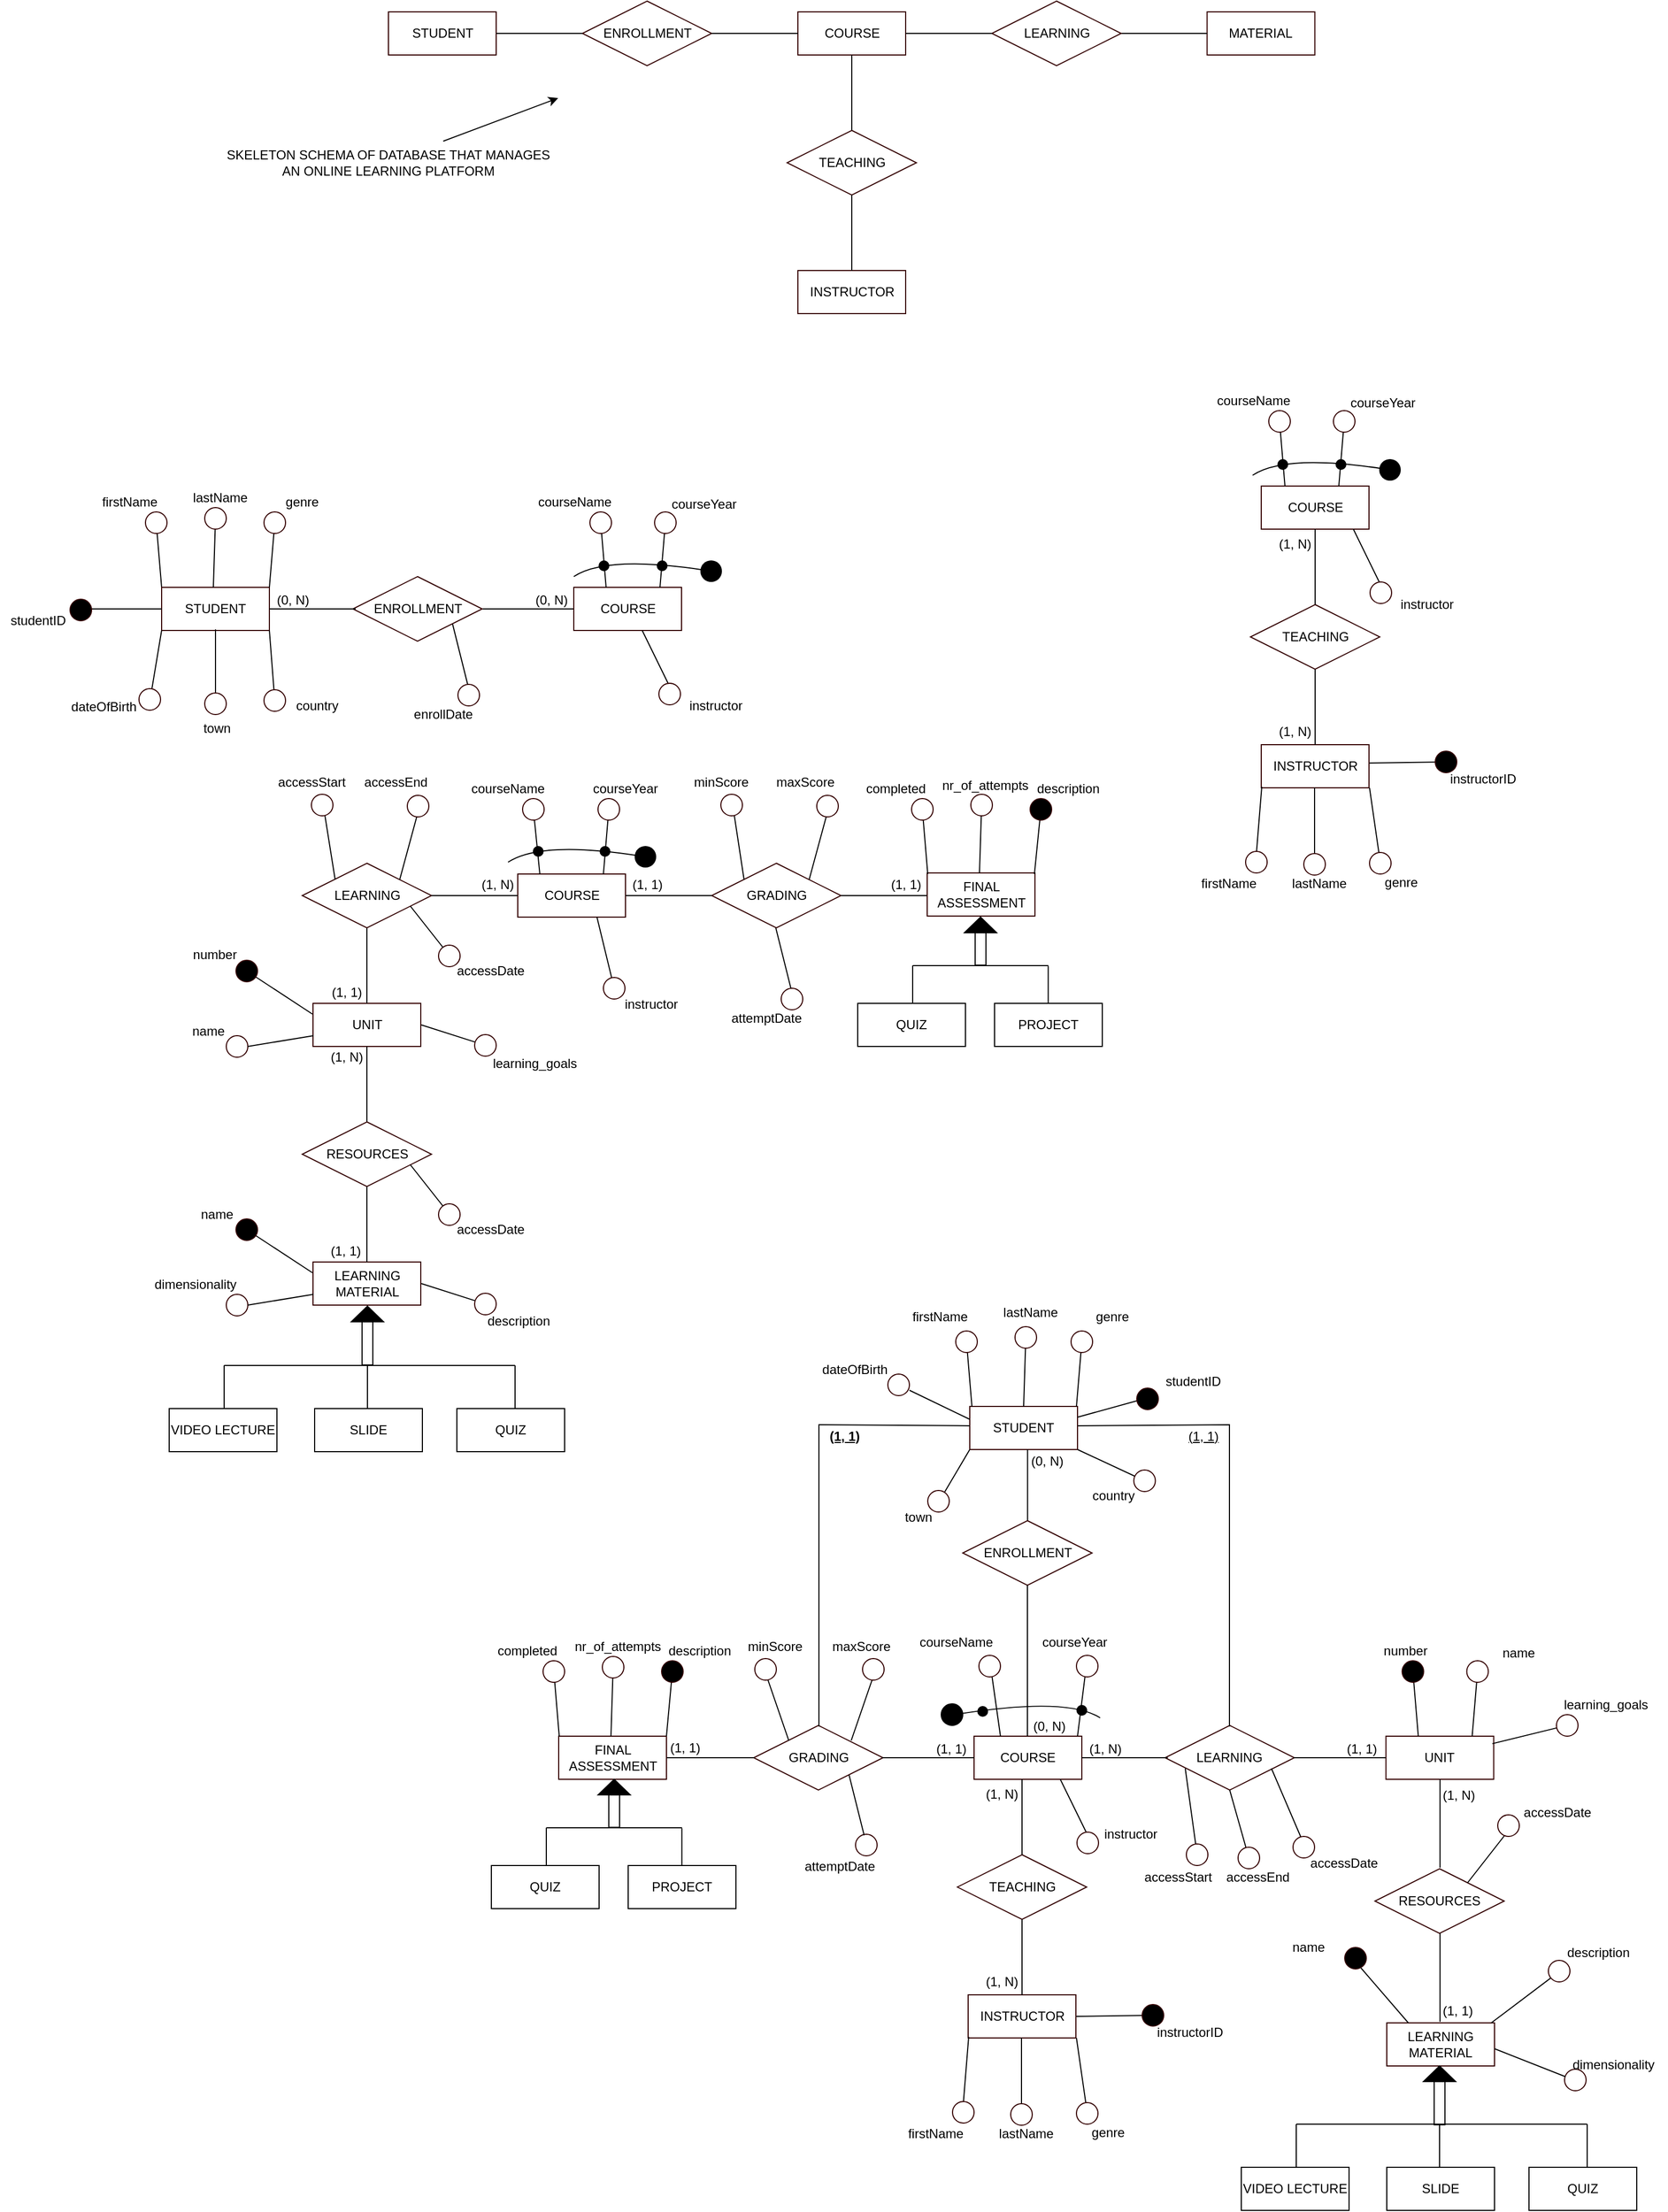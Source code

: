 <mxfile version="21.5.1" type="device">
  <diagram id="R2lEEEUBdFMjLlhIrx00" name="Page-1">
    <mxGraphModel dx="2542" dy="1115" grid="1" gridSize="10" guides="1" tooltips="1" connect="1" arrows="1" fold="1" page="1" pageScale="1" pageWidth="850" pageHeight="1100" background="none" math="0" shadow="0" extFonts="Permanent Marker^https://fonts.googleapis.com/css?family=Permanent+Marker">
      <root>
        <mxCell id="0" />
        <mxCell id="1" parent="0" />
        <mxCell id="wVbVgi7mBvC_HDMRMZZE-150" value="STUDENT" style="whiteSpace=wrap;html=1;align=center;shadow=0;sketch=0;fillStyle=solid;strokeColor=#330000;strokeWidth=1;fillColor=#FFFFFF;" parent="1" vertex="1">
          <mxGeometry x="-429.5" y="40" width="100" height="40" as="geometry" />
        </mxCell>
        <mxCell id="wVbVgi7mBvC_HDMRMZZE-151" value="COURSE" style="whiteSpace=wrap;html=1;align=center;shadow=0;sketch=0;fillStyle=solid;strokeColor=#330000;strokeWidth=1;fillColor=#FFFFFF;" parent="1" vertex="1">
          <mxGeometry x="-49.5" y="40" width="100" height="40" as="geometry" />
        </mxCell>
        <mxCell id="wVbVgi7mBvC_HDMRMZZE-152" value="INSTRUCTOR" style="whiteSpace=wrap;html=1;align=center;shadow=0;sketch=0;fillStyle=solid;strokeColor=#330000;strokeWidth=1;fillColor=#FFFFFF;" parent="1" vertex="1">
          <mxGeometry x="-49.5" y="280" width="100" height="40" as="geometry" />
        </mxCell>
        <mxCell id="wVbVgi7mBvC_HDMRMZZE-153" value="ENROLLMENT" style="shape=rhombus;perimeter=rhombusPerimeter;whiteSpace=wrap;html=1;align=center;shadow=0;sketch=0;fillStyle=solid;strokeColor=#330000;strokeWidth=1;fillColor=#FFFFFF;" parent="1" vertex="1">
          <mxGeometry x="-249.5" y="30" width="120" height="60" as="geometry" />
        </mxCell>
        <mxCell id="wVbVgi7mBvC_HDMRMZZE-154" value="TEACHING" style="shape=rhombus;perimeter=rhombusPerimeter;whiteSpace=wrap;html=1;align=center;shadow=0;sketch=0;fillStyle=solid;strokeColor=#330000;strokeWidth=1;fillColor=#FFFFFF;" parent="1" vertex="1">
          <mxGeometry x="-59.5" y="150" width="120" height="60" as="geometry" />
        </mxCell>
        <mxCell id="wVbVgi7mBvC_HDMRMZZE-155" value="" style="endArrow=none;html=1;rounded=0;" parent="1" edge="1">
          <mxGeometry relative="1" as="geometry">
            <mxPoint x="-329.5" y="60" as="sourcePoint" />
            <mxPoint x="-249.5" y="60" as="targetPoint" />
          </mxGeometry>
        </mxCell>
        <mxCell id="wVbVgi7mBvC_HDMRMZZE-156" value="" style="endArrow=none;html=1;rounded=0;" parent="1" edge="1">
          <mxGeometry relative="1" as="geometry">
            <mxPoint x="-129.5" y="60" as="sourcePoint" />
            <mxPoint x="-49.5" y="60" as="targetPoint" />
          </mxGeometry>
        </mxCell>
        <mxCell id="wVbVgi7mBvC_HDMRMZZE-157" value="" style="endArrow=none;html=1;rounded=0;" parent="1" edge="1">
          <mxGeometry relative="1" as="geometry">
            <mxPoint x="0.5" y="80" as="sourcePoint" />
            <mxPoint x="0.5" y="150" as="targetPoint" />
          </mxGeometry>
        </mxCell>
        <mxCell id="wVbVgi7mBvC_HDMRMZZE-159" value="" style="endArrow=none;html=1;rounded=0;" parent="1" edge="1">
          <mxGeometry relative="1" as="geometry">
            <mxPoint x="0.5" y="210" as="sourcePoint" />
            <mxPoint x="0.5" y="280" as="targetPoint" />
          </mxGeometry>
        </mxCell>
        <mxCell id="wVbVgi7mBvC_HDMRMZZE-161" style="edgeStyle=none;rounded=0;orthogonalLoop=1;jettySize=auto;html=1;" parent="1" edge="1">
          <mxGeometry relative="1" as="geometry">
            <mxPoint x="-272" y="120" as="targetPoint" />
            <mxPoint x="-378.667" y="160" as="sourcePoint" />
          </mxGeometry>
        </mxCell>
        <mxCell id="wVbVgi7mBvC_HDMRMZZE-160" value="SKELETON SCHEMA OF DATABASE THAT MANAGES &lt;br&gt;AN ONLINE LEARNING PLATFORM" style="text;html=1;align=center;verticalAlign=middle;resizable=0;points=[];autosize=1;strokeColor=none;fillColor=none;" parent="1" vertex="1">
          <mxGeometry x="-590" y="160" width="320" height="40" as="geometry" />
        </mxCell>
        <mxCell id="wVbVgi7mBvC_HDMRMZZE-194" style="edgeStyle=none;rounded=0;orthogonalLoop=1;jettySize=auto;html=1;exitX=0.25;exitY=0;exitDx=0;exitDy=0;" parent="1" edge="1">
          <mxGeometry relative="1" as="geometry">
            <mxPoint x="-645" y="514" as="targetPoint" />
            <mxPoint x="-640" y="574" as="sourcePoint" />
          </mxGeometry>
        </mxCell>
        <mxCell id="wVbVgi7mBvC_HDMRMZZE-163" value="STUDENT" style="whiteSpace=wrap;html=1;align=center;shadow=0;sketch=0;fillStyle=solid;strokeColor=#330000;strokeWidth=1;fillColor=#FFFFFF;" parent="1" vertex="1">
          <mxGeometry x="-640" y="574" width="100" height="40" as="geometry" />
        </mxCell>
        <mxCell id="wVbVgi7mBvC_HDMRMZZE-164" value="COURSE" style="whiteSpace=wrap;html=1;align=center;shadow=0;sketch=0;fillStyle=solid;strokeColor=#330000;strokeWidth=1;fillColor=#FFFFFF;" parent="1" vertex="1">
          <mxGeometry x="-257.5" y="574" width="100" height="40" as="geometry" />
        </mxCell>
        <mxCell id="wVbVgi7mBvC_HDMRMZZE-165" value="ENROLLMENT" style="shape=rhombus;perimeter=rhombusPerimeter;whiteSpace=wrap;html=1;align=center;shadow=0;sketch=0;fillStyle=solid;strokeColor=#330000;strokeWidth=1;fillColor=#FFFFFF;" parent="1" vertex="1">
          <mxGeometry x="-462.5" y="564" width="120" height="60" as="geometry" />
        </mxCell>
        <mxCell id="wVbVgi7mBvC_HDMRMZZE-167" value="" style="endArrow=none;html=1;rounded=0;" parent="1" edge="1">
          <mxGeometry relative="1" as="geometry">
            <mxPoint x="-540" y="594" as="sourcePoint" />
            <mxPoint x="-460" y="594" as="targetPoint" />
          </mxGeometry>
        </mxCell>
        <mxCell id="wVbVgi7mBvC_HDMRMZZE-168" value="(0, N)" style="resizable=0;html=1;align=left;verticalAlign=bottom;shadow=0;sketch=0;fillStyle=solid;strokeColor=#330000;strokeWidth=1;fillColor=#FFFFFF;" parent="wVbVgi7mBvC_HDMRMZZE-167" connectable="0" vertex="1">
          <mxGeometry x="-1" relative="1" as="geometry">
            <mxPoint x="5" as="offset" />
          </mxGeometry>
        </mxCell>
        <mxCell id="wVbVgi7mBvC_HDMRMZZE-178" value="firstName" style="text;html=1;align=center;verticalAlign=middle;resizable=0;points=[];autosize=1;strokeColor=none;fillColor=none;" parent="1" vertex="1">
          <mxGeometry x="-705" y="480" width="70" height="30" as="geometry" />
        </mxCell>
        <mxCell id="wVbVgi7mBvC_HDMRMZZE-184" value="" style="edgeStyle=none;rounded=0;orthogonalLoop=1;jettySize=auto;html=1;exitX=0.75;exitY=0;exitDx=0;exitDy=0;endArrow=none;" parent="1" target="wVbVgi7mBvC_HDMRMZZE-183" edge="1">
          <mxGeometry relative="1" as="geometry">
            <mxPoint x="-535" y="514" as="targetPoint" />
            <mxPoint x="-540" y="574" as="sourcePoint" />
          </mxGeometry>
        </mxCell>
        <mxCell id="wVbVgi7mBvC_HDMRMZZE-183" value="" style="ellipse;whiteSpace=wrap;html=1;fillColor=#FFFFFF;strokeColor=#330000;shadow=0;sketch=0;fillStyle=solid;strokeWidth=1;" parent="1" vertex="1">
          <mxGeometry x="-545" y="504" width="20" height="20" as="geometry" />
        </mxCell>
        <mxCell id="wVbVgi7mBvC_HDMRMZZE-195" value="" style="ellipse;whiteSpace=wrap;html=1;fillColor=#FFFFFF;strokeColor=#330000;shadow=0;sketch=0;fillStyle=solid;strokeWidth=1;" parent="1" vertex="1">
          <mxGeometry x="-655" y="504" width="20" height="20" as="geometry" />
        </mxCell>
        <mxCell id="wVbVgi7mBvC_HDMRMZZE-198" value="genre" style="text;html=1;align=center;verticalAlign=middle;resizable=0;points=[];autosize=1;strokeColor=none;fillColor=none;" parent="1" vertex="1">
          <mxGeometry x="-535" y="480" width="50" height="30" as="geometry" />
        </mxCell>
        <mxCell id="wVbVgi7mBvC_HDMRMZZE-218" value="" style="endArrow=none;html=1;rounded=0;" parent="1" edge="1">
          <mxGeometry width="50" height="50" relative="1" as="geometry">
            <mxPoint x="-640" y="614" as="sourcePoint" />
            <mxPoint x="-650" y="674" as="targetPoint" />
          </mxGeometry>
        </mxCell>
        <mxCell id="wVbVgi7mBvC_HDMRMZZE-220" value="" style="ellipse;whiteSpace=wrap;html=1;aspect=fixed;shadow=0;sketch=0;fillStyle=solid;strokeColor=#330000;strokeWidth=1;fillColor=#FFFFFF;" parent="1" vertex="1">
          <mxGeometry x="-661" y="668" width="20" height="20" as="geometry" />
        </mxCell>
        <mxCell id="wVbVgi7mBvC_HDMRMZZE-221" value="dateOfBirth" style="text;html=1;align=center;verticalAlign=middle;resizable=0;points=[];autosize=1;strokeColor=none;fillColor=none;" parent="1" vertex="1">
          <mxGeometry x="-734" y="670" width="80" height="30" as="geometry" />
        </mxCell>
        <mxCell id="wVbVgi7mBvC_HDMRMZZE-222" style="edgeStyle=none;rounded=0;orthogonalLoop=1;jettySize=auto;html=1;exitX=0.75;exitY=0;exitDx=0;exitDy=0;startArrow=none;" parent="1" source="wVbVgi7mBvC_HDMRMZZE-226" edge="1">
          <mxGeometry relative="1" as="geometry">
            <mxPoint x="-172.5" y="514" as="targetPoint" />
          </mxGeometry>
        </mxCell>
        <mxCell id="wVbVgi7mBvC_HDMRMZZE-223" style="edgeStyle=none;rounded=0;orthogonalLoop=1;jettySize=auto;html=1;exitX=0.25;exitY=0;exitDx=0;exitDy=0;" parent="1" edge="1">
          <mxGeometry relative="1" as="geometry">
            <mxPoint x="-232.5" y="514" as="targetPoint" />
            <mxPoint x="-227.5" y="574" as="sourcePoint" />
          </mxGeometry>
        </mxCell>
        <mxCell id="wVbVgi7mBvC_HDMRMZZE-224" value="courseName" style="text;html=1;align=center;verticalAlign=middle;resizable=0;points=[];autosize=1;strokeColor=none;fillColor=none;" parent="1" vertex="1">
          <mxGeometry x="-302.5" y="480" width="90" height="30" as="geometry" />
        </mxCell>
        <mxCell id="wVbVgi7mBvC_HDMRMZZE-225" value="" style="edgeStyle=none;rounded=0;orthogonalLoop=1;jettySize=auto;html=1;exitX=0.75;exitY=0;exitDx=0;exitDy=0;endArrow=none;" parent="1" target="wVbVgi7mBvC_HDMRMZZE-226" edge="1">
          <mxGeometry relative="1" as="geometry">
            <mxPoint x="-172.5" y="514" as="targetPoint" />
            <mxPoint x="-177.5" y="574" as="sourcePoint" />
          </mxGeometry>
        </mxCell>
        <mxCell id="wVbVgi7mBvC_HDMRMZZE-226" value="" style="ellipse;whiteSpace=wrap;html=1;fillColor=#FFFFFF;strokeColor=#330000;shadow=0;sketch=0;fillStyle=solid;strokeWidth=1;" parent="1" vertex="1">
          <mxGeometry x="-182.5" y="504" width="20" height="20" as="geometry" />
        </mxCell>
        <mxCell id="wVbVgi7mBvC_HDMRMZZE-227" value="" style="ellipse;whiteSpace=wrap;html=1;fillColor=#FFFFFF;strokeColor=#330000;shadow=0;sketch=0;fillStyle=solid;strokeWidth=1;" parent="1" vertex="1">
          <mxGeometry x="-242.5" y="504" width="20" height="20" as="geometry" />
        </mxCell>
        <mxCell id="wVbVgi7mBvC_HDMRMZZE-228" value="" style="shape=waypoint;fillStyle=solid;size=6;pointerEvents=1;points=[];resizable=0;rotatable=0;perimeter=centerPerimeter;snapToPoint=1;strokeWidth=3;fillColor=none;strokeColor=default;perimeterSpacing=0;shadow=0;sketch=0;flipV=0;flipH=0;" parent="1" vertex="1">
          <mxGeometry x="-239.5" y="544.0" width="20" height="20" as="geometry" />
        </mxCell>
        <mxCell id="wVbVgi7mBvC_HDMRMZZE-229" value="" style="shape=waypoint;fillStyle=solid;size=6;pointerEvents=1;points=[];resizable=0;rotatable=0;perimeter=centerPerimeter;snapToPoint=1;strokeWidth=3;fillColor=none;strokeColor=default;perimeterSpacing=0;shadow=0;sketch=0;flipV=0;flipH=0;" parent="1" vertex="1">
          <mxGeometry x="-185.5" y="544.0" width="20" height="20" as="geometry" />
        </mxCell>
        <mxCell id="wVbVgi7mBvC_HDMRMZZE-230" value="" style="curved=1;endArrow=classic;html=1;rounded=0;entryX=0.574;entryY=0.321;entryDx=0;entryDy=0;entryPerimeter=0;" parent="1" target="wVbVgi7mBvC_HDMRMZZE-231" edge="1">
          <mxGeometry width="50" height="50" relative="1" as="geometry">
            <mxPoint x="-257.5" y="564" as="sourcePoint" />
            <mxPoint x="-127.25" y="544" as="targetPoint" />
            <Array as="points">
              <mxPoint x="-257.25" y="564" />
              <mxPoint x="-227.25" y="544" />
            </Array>
          </mxGeometry>
        </mxCell>
        <mxCell id="wVbVgi7mBvC_HDMRMZZE-231" value="" style="shape=waypoint;fillStyle=solid;size=6;pointerEvents=1;points=[];resizable=0;rotatable=0;perimeter=centerPerimeter;snapToPoint=1;strokeWidth=8;fillColor=none;strokeColor=default;perimeterSpacing=0;shadow=0;sketch=0;" parent="1" vertex="1">
          <mxGeometry x="-140" y="549.0" width="20" height="20" as="geometry" />
        </mxCell>
        <mxCell id="wVbVgi7mBvC_HDMRMZZE-232" value="courseYear" style="text;html=1;align=center;verticalAlign=middle;resizable=0;points=[];autosize=1;strokeColor=none;fillColor=none;" parent="1" vertex="1">
          <mxGeometry x="-177.5" y="482" width="80" height="30" as="geometry" />
        </mxCell>
        <mxCell id="wVbVgi7mBvC_HDMRMZZE-233" value="" style="endArrow=none;html=1;rounded=0;" parent="1" edge="1">
          <mxGeometry width="50" height="50" relative="1" as="geometry">
            <mxPoint x="-194" y="614" as="sourcePoint" />
            <mxPoint x="-170" y="663" as="targetPoint" />
          </mxGeometry>
        </mxCell>
        <mxCell id="wVbVgi7mBvC_HDMRMZZE-234" value="" style="ellipse;whiteSpace=wrap;html=1;aspect=fixed;shadow=0;sketch=0;fillStyle=solid;strokeColor=#330000;strokeWidth=1;fillColor=#FFFFFF;" parent="1" vertex="1">
          <mxGeometry x="-178.5" y="663" width="20" height="20" as="geometry" />
        </mxCell>
        <mxCell id="wVbVgi7mBvC_HDMRMZZE-236" value="instructor" style="text;html=1;align=center;verticalAlign=middle;resizable=0;points=[];autosize=1;strokeColor=none;fillColor=none;" parent="1" vertex="1">
          <mxGeometry x="-161.5" y="669" width="70" height="30" as="geometry" />
        </mxCell>
        <mxCell id="wVbVgi7mBvC_HDMRMZZE-342" value="FINAL ASSESSMENT" style="whiteSpace=wrap;html=1;align=center;shadow=0;sketch=0;fillStyle=solid;strokeColor=#330000;strokeWidth=1;fillColor=#FFFFFF;" parent="1" vertex="1">
          <mxGeometry x="-271.5" y="1640" width="100" height="40" as="geometry" />
        </mxCell>
        <mxCell id="wVbVgi7mBvC_HDMRMZZE-343" value="STUDENT" style="whiteSpace=wrap;html=1;align=center;shadow=0;sketch=0;fillStyle=solid;strokeColor=#330000;strokeWidth=1;fillColor=#FFFFFF;" parent="1" vertex="1">
          <mxGeometry x="110" y="1334" width="100" height="40" as="geometry" />
        </mxCell>
        <mxCell id="wVbVgi7mBvC_HDMRMZZE-369" value="GRADING" style="shape=rhombus;perimeter=rhombusPerimeter;whiteSpace=wrap;html=1;align=center;shadow=0;sketch=0;fillStyle=solid;strokeColor=#330000;strokeWidth=1;fillColor=#FFFFFF;" parent="1" vertex="1">
          <mxGeometry x="-90.5" y="1630" width="120" height="60" as="geometry" />
        </mxCell>
        <mxCell id="wVbVgi7mBvC_HDMRMZZE-370" value="" style="endArrow=none;html=1;rounded=0;sourcePerimeterSpacing=0;" parent="1" edge="1">
          <mxGeometry relative="1" as="geometry">
            <mxPoint x="-90" y="1660" as="sourcePoint" />
            <mxPoint x="-171" y="1660" as="targetPoint" />
          </mxGeometry>
        </mxCell>
        <mxCell id="wVbVgi7mBvC_HDMRMZZE-371" value="(1, 1)" style="resizable=0;html=1;align=left;verticalAlign=bottom;shadow=0;sketch=0;fillStyle=solid;strokeColor=#330000;strokeWidth=1;fillColor=#FFFFFF;" parent="wVbVgi7mBvC_HDMRMZZE-370" connectable="0" vertex="1">
          <mxGeometry x="-1" relative="1" as="geometry">
            <mxPoint x="-80" y="-1" as="offset" />
          </mxGeometry>
        </mxCell>
        <mxCell id="wVbVgi7mBvC_HDMRMZZE-372" value="COURSE" style="whiteSpace=wrap;html=1;align=center;shadow=0;sketch=0;fillStyle=solid;strokeColor=#330000;strokeWidth=1;fillColor=#FFFFFF;" parent="1" vertex="1">
          <mxGeometry x="114" y="1640" width="100" height="40" as="geometry" />
        </mxCell>
        <mxCell id="wVbVgi7mBvC_HDMRMZZE-373" value="" style="endArrow=none;html=1;rounded=0;" parent="1" edge="1">
          <mxGeometry relative="1" as="geometry">
            <mxPoint x="28.5" y="1660" as="sourcePoint" />
            <mxPoint x="114" y="1660" as="targetPoint" />
          </mxGeometry>
        </mxCell>
        <mxCell id="wVbVgi7mBvC_HDMRMZZE-374" value="(1, 1)" style="resizable=0;html=1;align=left;verticalAlign=bottom;shadow=0;sketch=0;fillStyle=solid;strokeColor=#330000;strokeWidth=1;fillColor=#FFFFFF;" parent="wVbVgi7mBvC_HDMRMZZE-373" connectable="0" vertex="1">
          <mxGeometry x="-1" relative="1" as="geometry">
            <mxPoint x="48" as="offset" />
          </mxGeometry>
        </mxCell>
        <mxCell id="wVbVgi7mBvC_HDMRMZZE-378" value="" style="endArrow=none;html=1;rounded=0;" parent="1" edge="1">
          <mxGeometry width="50" height="50" relative="1" as="geometry">
            <mxPoint x="130" y="1580" as="sourcePoint" />
            <mxPoint x="138.5" y="1640" as="targetPoint" />
          </mxGeometry>
        </mxCell>
        <mxCell id="wVbVgi7mBvC_HDMRMZZE-379" value="" style="ellipse;whiteSpace=wrap;html=1;aspect=fixed;shadow=0;sketch=0;fillStyle=solid;strokeColor=#330000;strokeWidth=1;fillColor=#FFFFFF;flipV=0;flipH=1;perimeterSpacing=0;" parent="1" vertex="1">
          <mxGeometry x="118.5" y="1565" width="20" height="20" as="geometry" />
        </mxCell>
        <mxCell id="wVbVgi7mBvC_HDMRMZZE-381" value="UNIT" style="whiteSpace=wrap;html=1;align=center;shadow=0;sketch=0;fillStyle=solid;strokeColor=#330000;strokeWidth=1;fillColor=#FFFFFF;" parent="1" vertex="1">
          <mxGeometry x="496.25" y="1640" width="100" height="40" as="geometry" />
        </mxCell>
        <mxCell id="wVbVgi7mBvC_HDMRMZZE-382" value="LEARNING" style="shape=rhombus;perimeter=rhombusPerimeter;whiteSpace=wrap;html=1;align=center;shadow=0;sketch=0;fillStyle=solid;strokeColor=#330000;strokeWidth=1;fillColor=#FFFFFF;" parent="1" vertex="1">
          <mxGeometry x="291.25" y="1630" width="120" height="60" as="geometry" />
        </mxCell>
        <mxCell id="wVbVgi7mBvC_HDMRMZZE-383" value="" style="endArrow=none;html=1;rounded=0;" parent="1" edge="1">
          <mxGeometry relative="1" as="geometry">
            <mxPoint x="213.75" y="1660" as="sourcePoint" />
            <mxPoint x="293.75" y="1660" as="targetPoint" />
          </mxGeometry>
        </mxCell>
        <mxCell id="wVbVgi7mBvC_HDMRMZZE-384" value="(1, N)" style="resizable=0;html=1;align=left;verticalAlign=bottom;shadow=0;sketch=0;fillStyle=solid;strokeColor=#330000;strokeWidth=1;fillColor=#FFFFFF;" parent="wVbVgi7mBvC_HDMRMZZE-383" connectable="0" vertex="1">
          <mxGeometry x="-1" relative="1" as="geometry">
            <mxPoint x="5" as="offset" />
          </mxGeometry>
        </mxCell>
        <mxCell id="wVbVgi7mBvC_HDMRMZZE-385" value="" style="endArrow=none;html=1;rounded=0;" parent="1" edge="1">
          <mxGeometry relative="1" as="geometry">
            <mxPoint x="410.75" y="1660" as="sourcePoint" />
            <mxPoint x="496.25" y="1660" as="targetPoint" />
          </mxGeometry>
        </mxCell>
        <mxCell id="wVbVgi7mBvC_HDMRMZZE-386" value="(1, 1)" style="resizable=0;html=1;align=left;verticalAlign=bottom;shadow=0;sketch=0;fillStyle=solid;strokeColor=#330000;strokeWidth=1;fillColor=#FFFFFF;" parent="wVbVgi7mBvC_HDMRMZZE-385" connectable="0" vertex="1">
          <mxGeometry x="-1" relative="1" as="geometry">
            <mxPoint x="47" as="offset" />
          </mxGeometry>
        </mxCell>
        <mxCell id="wVbVgi7mBvC_HDMRMZZE-387" style="edgeStyle=none;rounded=0;orthogonalLoop=1;jettySize=auto;html=1;exitX=0.75;exitY=0;exitDx=0;exitDy=0;startArrow=none;" parent="1" source="wVbVgi7mBvC_HDMRMZZE-391" edge="1">
          <mxGeometry relative="1" as="geometry">
            <mxPoint x="581.25" y="1580" as="targetPoint" />
          </mxGeometry>
        </mxCell>
        <mxCell id="wVbVgi7mBvC_HDMRMZZE-388" style="edgeStyle=none;rounded=0;orthogonalLoop=1;jettySize=auto;html=1;exitX=0.25;exitY=0;exitDx=0;exitDy=0;" parent="1" edge="1">
          <mxGeometry relative="1" as="geometry">
            <mxPoint x="521.25" y="1580" as="targetPoint" />
            <mxPoint x="526.25" y="1640" as="sourcePoint" />
          </mxGeometry>
        </mxCell>
        <mxCell id="wVbVgi7mBvC_HDMRMZZE-389" value="number" style="text;html=1;align=center;verticalAlign=middle;resizable=0;points=[];autosize=1;strokeColor=none;fillColor=none;" parent="1" vertex="1">
          <mxGeometry x="484" y="1546" width="60" height="30" as="geometry" />
        </mxCell>
        <mxCell id="wVbVgi7mBvC_HDMRMZZE-390" value="" style="edgeStyle=none;rounded=0;orthogonalLoop=1;jettySize=auto;html=1;exitX=0.75;exitY=0;exitDx=0;exitDy=0;endArrow=none;" parent="1" target="wVbVgi7mBvC_HDMRMZZE-391" edge="1">
          <mxGeometry relative="1" as="geometry">
            <mxPoint x="581.25" y="1580" as="targetPoint" />
            <mxPoint x="576.25" y="1640" as="sourcePoint" />
          </mxGeometry>
        </mxCell>
        <mxCell id="wVbVgi7mBvC_HDMRMZZE-391" value="" style="ellipse;whiteSpace=wrap;html=1;fillColor=#FFFFFF;strokeColor=#330000;shadow=0;sketch=0;fillStyle=solid;strokeWidth=1;" parent="1" vertex="1">
          <mxGeometry x="571.25" y="1570" width="20" height="20" as="geometry" />
        </mxCell>
        <mxCell id="wVbVgi7mBvC_HDMRMZZE-392" value="" style="ellipse;whiteSpace=wrap;html=1;fillColor=#000000;strokeColor=#330000;shadow=0;sketch=0;fillStyle=solid;strokeWidth=1;" parent="1" vertex="1">
          <mxGeometry x="511.25" y="1570" width="20" height="20" as="geometry" />
        </mxCell>
        <mxCell id="wVbVgi7mBvC_HDMRMZZE-397" value="name" style="text;html=1;align=center;verticalAlign=middle;resizable=0;points=[];autosize=1;strokeColor=none;fillColor=none;" parent="1" vertex="1">
          <mxGeometry x="594.25" y="1548" width="50" height="30" as="geometry" />
        </mxCell>
        <mxCell id="wVbVgi7mBvC_HDMRMZZE-400" value="" style="endArrow=none;html=1;rounded=0;" parent="1" edge="1">
          <mxGeometry relative="1" as="geometry">
            <mxPoint x="163.66" y="1374" as="sourcePoint" />
            <mxPoint x="163.66" y="1450" as="targetPoint" />
          </mxGeometry>
        </mxCell>
        <mxCell id="wVbVgi7mBvC_HDMRMZZE-401" value="(0, N)" style="resizable=0;html=1;align=left;verticalAlign=bottom;shadow=0;sketch=0;fillStyle=solid;strokeColor=#330000;strokeWidth=1;fillColor=#FFFFFF;" parent="wVbVgi7mBvC_HDMRMZZE-400" connectable="0" vertex="1">
          <mxGeometry x="-1" relative="1" as="geometry">
            <mxPoint x="1" y="19" as="offset" />
          </mxGeometry>
        </mxCell>
        <mxCell id="wVbVgi7mBvC_HDMRMZZE-405" value="" style="endArrow=none;html=1;rounded=0;entryX=-0.014;entryY=-0.133;entryDx=0;entryDy=0;entryPerimeter=0;exitX=1;exitY=0.25;exitDx=0;exitDy=0;" parent="1" edge="1" source="wVbVgi7mBvC_HDMRMZZE-343">
          <mxGeometry width="50" height="50" relative="1" as="geometry">
            <mxPoint x="210" y="1355" as="sourcePoint" />
            <mxPoint x="267.99" y="1327.99" as="targetPoint" />
          </mxGeometry>
        </mxCell>
        <mxCell id="wVbVgi7mBvC_HDMRMZZE-406" value="" style="ellipse;whiteSpace=wrap;html=1;aspect=fixed;shadow=0;sketch=0;fillStyle=solid;strokeColor=#330000;strokeWidth=1;fillColor=#000000;flipV=1;" parent="1" vertex="1">
          <mxGeometry x="265" y="1317" width="20" height="20" as="geometry" />
        </mxCell>
        <mxCell id="wVbVgi7mBvC_HDMRMZZE-407" value="studentID" style="text;html=1;align=center;verticalAlign=middle;resizable=0;points=[];autosize=1;strokeColor=none;fillColor=none;flipV=1;" parent="1" vertex="1">
          <mxGeometry x="282.25" y="1295.55" width="70" height="30" as="geometry" />
        </mxCell>
        <mxCell id="wVbVgi7mBvC_HDMRMZZE-410" value="" style="endArrow=none;html=1;rounded=0;" parent="1" edge="1">
          <mxGeometry relative="1" as="geometry">
            <mxPoint x="546.41" y="1762" as="sourcePoint" />
            <mxPoint x="546.41" y="1680" as="targetPoint" />
          </mxGeometry>
        </mxCell>
        <mxCell id="wVbVgi7mBvC_HDMRMZZE-411" value="(1, N)" style="resizable=0;html=1;align=left;verticalAlign=bottom;shadow=0;sketch=0;fillStyle=solid;strokeColor=#330000;strokeWidth=1;fillColor=#FFFFFF;" parent="wVbVgi7mBvC_HDMRMZZE-410" connectable="0" vertex="1">
          <mxGeometry x="-1" relative="1" as="geometry">
            <mxPoint x="1" y="-59" as="offset" />
          </mxGeometry>
        </mxCell>
        <mxCell id="wVbVgi7mBvC_HDMRMZZE-412" value="RESOURCES" style="shape=rhombus;perimeter=rhombusPerimeter;whiteSpace=wrap;html=1;align=center;shadow=0;sketch=0;fillStyle=solid;strokeColor=#330000;strokeWidth=1;fillColor=#FFFFFF;" parent="1" vertex="1">
          <mxGeometry x="486" y="1763" width="120" height="60" as="geometry" />
        </mxCell>
        <mxCell id="wVbVgi7mBvC_HDMRMZZE-413" value="" style="endArrow=none;html=1;rounded=0;" parent="1" edge="1">
          <mxGeometry relative="1" as="geometry">
            <mxPoint x="546.41" y="1905" as="sourcePoint" />
            <mxPoint x="546.41" y="1823" as="targetPoint" />
          </mxGeometry>
        </mxCell>
        <mxCell id="wVbVgi7mBvC_HDMRMZZE-414" value="(1, 1)" style="resizable=0;html=1;align=left;verticalAlign=bottom;shadow=0;sketch=0;fillStyle=solid;strokeColor=#330000;strokeWidth=1;fillColor=#FFFFFF;" parent="wVbVgi7mBvC_HDMRMZZE-413" connectable="0" vertex="1">
          <mxGeometry x="-1" relative="1" as="geometry">
            <mxPoint x="1" y="-2" as="offset" />
          </mxGeometry>
        </mxCell>
        <mxCell id="wVbVgi7mBvC_HDMRMZZE-415" value="LEARNING MATERIAL" style="whiteSpace=wrap;html=1;align=center;shadow=0;sketch=0;fillStyle=solid;strokeColor=#330000;strokeWidth=1;fillColor=#FFFFFF;" parent="1" vertex="1">
          <mxGeometry x="497" y="1906" width="100" height="40" as="geometry" />
        </mxCell>
        <mxCell id="3XlOtEZdqVWkjSuW6pGu-1" value="" style="html=1;shadow=0;dashed=0;align=center;verticalAlign=middle;shape=mxgraph.arrows2.arrow;dy=0.6;dx=40;direction=north;notch=0;fillStyle=solid;fillColor=#000000;" parent="1" vertex="1">
          <mxGeometry x="531" y="1946" width="30" height="14.55" as="geometry" />
        </mxCell>
        <mxCell id="3XlOtEZdqVWkjSuW6pGu-2" value="" style="rounded=0;whiteSpace=wrap;html=1;" parent="1" vertex="1">
          <mxGeometry x="541" y="1960.55" width="10" height="40" as="geometry" />
        </mxCell>
        <mxCell id="3XlOtEZdqVWkjSuW6pGu-3" value="" style="endArrow=none;html=1;rounded=0;" parent="1" edge="1">
          <mxGeometry width="50" height="50" relative="1" as="geometry">
            <mxPoint x="413" y="2000" as="sourcePoint" />
            <mxPoint x="683" y="2000" as="targetPoint" />
          </mxGeometry>
        </mxCell>
        <mxCell id="3XlOtEZdqVWkjSuW6pGu-4" value="" style="endArrow=none;html=1;rounded=0;" parent="1" edge="1">
          <mxGeometry width="50" height="50" relative="1" as="geometry">
            <mxPoint x="413" y="2040" as="sourcePoint" />
            <mxPoint x="413" y="2000" as="targetPoint" />
          </mxGeometry>
        </mxCell>
        <mxCell id="3XlOtEZdqVWkjSuW6pGu-5" value="" style="endArrow=none;html=1;rounded=0;" parent="1" edge="1">
          <mxGeometry width="50" height="50" relative="1" as="geometry">
            <mxPoint x="546" y="2040" as="sourcePoint" />
            <mxPoint x="546" y="2000" as="targetPoint" />
          </mxGeometry>
        </mxCell>
        <mxCell id="3XlOtEZdqVWkjSuW6pGu-6" value="" style="endArrow=none;html=1;rounded=0;" parent="1" edge="1">
          <mxGeometry width="50" height="50" relative="1" as="geometry">
            <mxPoint x="683" y="2040" as="sourcePoint" />
            <mxPoint x="683" y="2000" as="targetPoint" />
          </mxGeometry>
        </mxCell>
        <mxCell id="3XlOtEZdqVWkjSuW6pGu-7" value="PROTAGONIST" style="whiteSpace=wrap;html=1;align=center;fillStyle=auto;fillColor=#ffffff;" parent="1" vertex="1">
          <mxGeometry x="362" y="2040" width="100" height="40" as="geometry" />
        </mxCell>
        <mxCell id="3XlOtEZdqVWkjSuW6pGu-8" value="FRIEND" style="whiteSpace=wrap;html=1;align=center;fillStyle=auto;fillColor=#ffffff;" parent="1" vertex="1">
          <mxGeometry x="497" y="2040" width="100" height="40" as="geometry" />
        </mxCell>
        <mxCell id="3XlOtEZdqVWkjSuW6pGu-9" value="FOE" style="whiteSpace=wrap;html=1;align=center;fillStyle=auto;fillColor=#ffffff;" parent="1" vertex="1">
          <mxGeometry x="629" y="2040" width="100" height="40" as="geometry" />
        </mxCell>
        <mxCell id="3XlOtEZdqVWkjSuW6pGu-12" value="description" style="text;html=1;align=center;verticalAlign=middle;resizable=0;points=[];autosize=1;strokeColor=none;fillColor=none;" parent="1" vertex="1">
          <mxGeometry x="652.5" y="1826" width="80" height="30" as="geometry" />
        </mxCell>
        <mxCell id="3XlOtEZdqVWkjSuW6pGu-13" value="" style="edgeStyle=none;rounded=0;orthogonalLoop=1;jettySize=auto;html=1;exitX=0.75;exitY=0;exitDx=0;exitDy=0;endArrow=none;entryX=0;entryY=1;entryDx=0;entryDy=0;" parent="1" edge="1">
          <mxGeometry relative="1" as="geometry">
            <mxPoint x="650.929" y="1863.071" as="targetPoint" />
            <mxPoint x="594" y="1906" as="sourcePoint" />
          </mxGeometry>
        </mxCell>
        <mxCell id="3XlOtEZdqVWkjSuW6pGu-14" value="" style="ellipse;whiteSpace=wrap;html=1;fillColor=#FFFFFF;strokeColor=#330000;shadow=0;sketch=0;fillStyle=solid;strokeWidth=1;flipV=1;" parent="1" vertex="1">
          <mxGeometry x="662" y="1949" width="20" height="20" as="geometry" />
        </mxCell>
        <mxCell id="3XlOtEZdqVWkjSuW6pGu-20" value="dimensionality" style="text;html=1;align=center;verticalAlign=middle;resizable=0;points=[];autosize=1;strokeColor=none;fillColor=none;flipV=1;" parent="1" vertex="1">
          <mxGeometry x="657" y="1930" width="100" height="30" as="geometry" />
        </mxCell>
        <mxCell id="3XlOtEZdqVWkjSuW6pGu-23" value="" style="edgeStyle=none;rounded=0;orthogonalLoop=1;jettySize=auto;html=1;exitX=0.75;exitY=0;exitDx=0;exitDy=0;endArrow=none;" parent="1" edge="1">
          <mxGeometry relative="1" as="geometry">
            <mxPoint x="663" y="1956.0" as="targetPoint" />
            <mxPoint x="597" y="1930.0" as="sourcePoint" />
          </mxGeometry>
        </mxCell>
        <mxCell id="3XlOtEZdqVWkjSuW6pGu-25" value="" style="endArrow=none;html=1;rounded=0;" parent="1" edge="1">
          <mxGeometry width="50" height="50" relative="1" as="geometry">
            <mxPoint x="517" y="1906" as="sourcePoint" />
            <mxPoint x="473" y="1855" as="targetPoint" />
          </mxGeometry>
        </mxCell>
        <mxCell id="3XlOtEZdqVWkjSuW6pGu-26" value="" style="ellipse;whiteSpace=wrap;html=1;fillColor=#000000;strokeColor=#330000;shadow=0;sketch=0;fillStyle=solid;strokeWidth=1;" parent="1" vertex="1">
          <mxGeometry x="458" y="1836" width="20" height="20" as="geometry" />
        </mxCell>
        <mxCell id="3XlOtEZdqVWkjSuW6pGu-27" value="name" style="text;html=1;align=center;verticalAlign=middle;resizable=0;points=[];autosize=1;strokeColor=none;fillColor=none;flipV=1;" parent="1" vertex="1">
          <mxGeometry x="399" y="1821" width="50" height="30" as="geometry" />
        </mxCell>
        <mxCell id="3XlOtEZdqVWkjSuW6pGu-29" value="" style="endArrow=none;html=1;rounded=0;" parent="1" edge="1">
          <mxGeometry width="50" height="50" relative="1" as="geometry">
            <mxPoint x="608" y="1730" as="sourcePoint" />
            <mxPoint x="572" y="1776" as="targetPoint" />
          </mxGeometry>
        </mxCell>
        <mxCell id="3XlOtEZdqVWkjSuW6pGu-30" value="" style="ellipse;whiteSpace=wrap;html=1;fillColor=#FFFFFF;strokeColor=#330000;shadow=0;sketch=0;fillStyle=solid;strokeWidth=1;" parent="1" vertex="1">
          <mxGeometry x="600" y="1713" width="20" height="20" as="geometry" />
        </mxCell>
        <mxCell id="3XlOtEZdqVWkjSuW6pGu-33" value="accessDate" style="text;html=1;align=center;verticalAlign=middle;resizable=0;points=[];autosize=1;strokeColor=none;fillColor=none;" parent="1" vertex="1">
          <mxGeometry x="609.5" y="1696" width="90" height="30" as="geometry" />
        </mxCell>
        <mxCell id="HoVi9p8Lm3jnbSQNBDDz-15" value="" style="endArrow=none;html=1;rounded=0;" parent="1" edge="1">
          <mxGeometry width="50" height="50" relative="1" as="geometry">
            <mxPoint x="210" y="1640" as="sourcePoint" />
            <mxPoint x="217" y="1584" as="targetPoint" />
          </mxGeometry>
        </mxCell>
        <mxCell id="HoVi9p8Lm3jnbSQNBDDz-16" value="" style="ellipse;whiteSpace=wrap;html=1;aspect=fixed;shadow=0;sketch=0;fillStyle=solid;strokeColor=#330000;strokeWidth=1;fillColor=#FFFFFF;" parent="1" vertex="1">
          <mxGeometry x="209" y="1565" width="20" height="20" as="geometry" />
        </mxCell>
        <mxCell id="HoVi9p8Lm3jnbSQNBDDz-17" value="courseYear" style="text;html=1;align=center;verticalAlign=middle;resizable=0;points=[];autosize=1;strokeColor=none;fillColor=none;" parent="1" vertex="1">
          <mxGeometry x="167" y="1538" width="80" height="30" as="geometry" />
        </mxCell>
        <mxCell id="HoVi9p8Lm3jnbSQNBDDz-19" value="" style="curved=1;endArrow=classic;html=1;rounded=0;" parent="1" edge="1">
          <mxGeometry width="50" height="50" relative="1" as="geometry">
            <mxPoint x="231" y="1623" as="sourcePoint" />
            <mxPoint x="90" y="1621" as="targetPoint" />
            <Array as="points">
              <mxPoint x="230.25" y="1623" />
              <mxPoint x="200.25" y="1603" />
            </Array>
          </mxGeometry>
        </mxCell>
        <mxCell id="HoVi9p8Lm3jnbSQNBDDz-20" value="" style="shape=waypoint;fillStyle=solid;size=6;pointerEvents=1;points=[];resizable=0;rotatable=0;perimeter=centerPerimeter;snapToPoint=1;strokeWidth=3;fillColor=none;strokeColor=default;perimeterSpacing=0;shadow=0;sketch=0;flipV=0;flipH=0;" parent="1" vertex="1">
          <mxGeometry x="112" y="1607" width="20" height="20" as="geometry" />
        </mxCell>
        <mxCell id="HoVi9p8Lm3jnbSQNBDDz-21" value="" style="shape=waypoint;fillStyle=solid;size=6;pointerEvents=1;points=[];resizable=0;rotatable=0;perimeter=centerPerimeter;snapToPoint=1;strokeWidth=3;fillColor=none;strokeColor=default;perimeterSpacing=0;shadow=0;sketch=0;flipV=0;flipH=0;" parent="1" vertex="1">
          <mxGeometry x="204" y="1606" width="20" height="20" as="geometry" />
        </mxCell>
        <mxCell id="HoVi9p8Lm3jnbSQNBDDz-22" value="" style="ellipse;whiteSpace=wrap;html=1;aspect=fixed;fillColor=#000000;" parent="1" vertex="1">
          <mxGeometry x="83.5" y="1610" width="20" height="20" as="geometry" />
        </mxCell>
        <mxCell id="dfr2jbNyBmmzeJJUGpiP-5" value="MATERIAL" style="whiteSpace=wrap;html=1;align=center;shadow=0;sketch=0;fillStyle=solid;strokeColor=#330000;strokeWidth=1;fillColor=#FFFFFF;movable=1;resizable=1;rotatable=1;deletable=1;editable=1;locked=0;connectable=1;direction=west;" parent="1" vertex="1">
          <mxGeometry x="330.25" y="40" width="100" height="40" as="geometry" />
        </mxCell>
        <mxCell id="dfr2jbNyBmmzeJJUGpiP-6" value="" style="endArrow=none;html=1;rounded=0;movable=1;resizable=1;rotatable=1;deletable=1;editable=1;locked=0;connectable=1;" parent="1" edge="1">
          <mxGeometry relative="1" as="geometry">
            <mxPoint x="250.5" y="60" as="sourcePoint" />
            <mxPoint x="330.5" y="60" as="targetPoint" />
          </mxGeometry>
        </mxCell>
        <mxCell id="dfr2jbNyBmmzeJJUGpiP-7" value="" style="endArrow=none;html=1;rounded=0;" parent="1" source="dfr2jbNyBmmzeJJUGpiP-8" edge="1">
          <mxGeometry width="50" height="50" relative="1" as="geometry">
            <mxPoint x="-540" y="614" as="sourcePoint" />
            <mxPoint x="-535" y="680" as="targetPoint" />
          </mxGeometry>
        </mxCell>
        <mxCell id="dfr2jbNyBmmzeJJUGpiP-9" value="country" style="text;html=1;align=center;verticalAlign=middle;resizable=0;points=[];autosize=1;strokeColor=none;fillColor=none;" parent="1" vertex="1">
          <mxGeometry x="-526.5" y="669" width="60" height="30" as="geometry" />
        </mxCell>
        <mxCell id="dfr2jbNyBmmzeJJUGpiP-10" value="" style="endArrow=none;html=1;rounded=0;" parent="1" target="dfr2jbNyBmmzeJJUGpiP-8" edge="1">
          <mxGeometry width="50" height="50" relative="1" as="geometry">
            <mxPoint x="-540" y="614" as="sourcePoint" />
            <mxPoint x="-535" y="680" as="targetPoint" />
          </mxGeometry>
        </mxCell>
        <mxCell id="dfr2jbNyBmmzeJJUGpiP-8" value="" style="ellipse;whiteSpace=wrap;html=1;aspect=fixed;shadow=0;sketch=0;fillStyle=solid;strokeColor=#330000;strokeWidth=1;fillColor=#FFFFFF;" parent="1" vertex="1">
          <mxGeometry x="-545" y="669" width="20" height="20" as="geometry" />
        </mxCell>
        <mxCell id="dfr2jbNyBmmzeJJUGpiP-12" value="" style="endArrow=none;html=1;rounded=0;" parent="1" edge="1">
          <mxGeometry width="50" height="50" relative="1" as="geometry">
            <mxPoint x="-590" y="613" as="sourcePoint" />
            <mxPoint x="-590" y="680" as="targetPoint" />
          </mxGeometry>
        </mxCell>
        <mxCell id="dfr2jbNyBmmzeJJUGpiP-13" value="" style="ellipse;whiteSpace=wrap;html=1;aspect=fixed;shadow=0;sketch=0;fillStyle=solid;strokeColor=#330000;strokeWidth=1;fillColor=#FFFFFF;" parent="1" vertex="1">
          <mxGeometry x="-600" y="672" width="20" height="20" as="geometry" />
        </mxCell>
        <mxCell id="dfr2jbNyBmmzeJJUGpiP-14" value="town" style="text;html=1;align=center;verticalAlign=middle;resizable=0;points=[];autosize=1;strokeColor=none;fillColor=none;" parent="1" vertex="1">
          <mxGeometry x="-614" y="690" width="50" height="30" as="geometry" />
        </mxCell>
        <mxCell id="dfr2jbNyBmmzeJJUGpiP-17" value="" style="endArrow=none;html=1;rounded=0;" parent="1" edge="1">
          <mxGeometry width="50" height="50" relative="1" as="geometry">
            <mxPoint x="-640" y="594" as="sourcePoint" />
            <mxPoint x="-713" y="594" as="targetPoint" />
          </mxGeometry>
        </mxCell>
        <mxCell id="dfr2jbNyBmmzeJJUGpiP-18" value="" style="ellipse;whiteSpace=wrap;html=1;aspect=fixed;shadow=0;sketch=0;fillStyle=solid;strokeColor=#330000;strokeWidth=1;fillColor=#000000;" parent="1" vertex="1">
          <mxGeometry x="-725" y="585" width="20" height="20" as="geometry" />
        </mxCell>
        <mxCell id="dfr2jbNyBmmzeJJUGpiP-19" value="studentID" style="text;html=1;align=center;verticalAlign=middle;resizable=0;points=[];autosize=1;strokeColor=none;fillColor=none;" parent="1" vertex="1">
          <mxGeometry x="-790" y="590" width="70" height="30" as="geometry" />
        </mxCell>
        <mxCell id="dfr2jbNyBmmzeJJUGpiP-20" value="" style="edgeStyle=none;rounded=0;orthogonalLoop=1;jettySize=auto;html=1;exitX=0.75;exitY=0;exitDx=0;exitDy=0;endArrow=none;" parent="1" edge="1">
          <mxGeometry relative="1" as="geometry">
            <mxPoint x="-590" y="510" as="targetPoint" />
            <mxPoint x="-592" y="574" as="sourcePoint" />
          </mxGeometry>
        </mxCell>
        <mxCell id="dfr2jbNyBmmzeJJUGpiP-21" value="" style="ellipse;whiteSpace=wrap;html=1;fillColor=#FFFFFF;strokeColor=#330000;shadow=0;sketch=0;fillStyle=solid;strokeWidth=1;" parent="1" vertex="1">
          <mxGeometry x="-600" y="500" width="20" height="20" as="geometry" />
        </mxCell>
        <mxCell id="dfr2jbNyBmmzeJJUGpiP-22" value="lastName" style="text;html=1;align=center;verticalAlign=middle;resizable=0;points=[];autosize=1;strokeColor=none;fillColor=none;" parent="1" vertex="1">
          <mxGeometry x="-621" y="476" width="70" height="30" as="geometry" />
        </mxCell>
        <mxCell id="dfr2jbNyBmmzeJJUGpiP-23" value="COURSE" style="whiteSpace=wrap;html=1;align=center;shadow=0;sketch=0;fillStyle=solid;strokeColor=#330000;strokeWidth=1;fillColor=#FFFFFF;" parent="1" vertex="1">
          <mxGeometry x="380.5" y="480" width="100" height="40" as="geometry" />
        </mxCell>
        <mxCell id="dfr2jbNyBmmzeJJUGpiP-24" value="INSTRUCTOR" style="whiteSpace=wrap;html=1;align=center;shadow=0;sketch=0;fillStyle=solid;strokeColor=#330000;strokeWidth=1;fillColor=#FFFFFF;" parent="1" vertex="1">
          <mxGeometry x="380.5" y="720" width="100" height="40" as="geometry" />
        </mxCell>
        <mxCell id="dfr2jbNyBmmzeJJUGpiP-25" value="TEACHING" style="shape=rhombus;perimeter=rhombusPerimeter;whiteSpace=wrap;html=1;align=center;shadow=0;sketch=0;fillStyle=solid;strokeColor=#330000;strokeWidth=1;fillColor=#FFFFFF;" parent="1" vertex="1">
          <mxGeometry x="370.5" y="590" width="120" height="60" as="geometry" />
        </mxCell>
        <mxCell id="dfr2jbNyBmmzeJJUGpiP-26" value="" style="endArrow=none;html=1;rounded=0;" parent="1" edge="1">
          <mxGeometry relative="1" as="geometry">
            <mxPoint x="430.5" y="520" as="sourcePoint" />
            <mxPoint x="430.5" y="590" as="targetPoint" />
          </mxGeometry>
        </mxCell>
        <mxCell id="dfr2jbNyBmmzeJJUGpiP-27" value="" style="endArrow=none;html=1;rounded=0;" parent="1" edge="1">
          <mxGeometry relative="1" as="geometry">
            <mxPoint x="430.5" y="650" as="sourcePoint" />
            <mxPoint x="430.5" y="720" as="targetPoint" />
          </mxGeometry>
        </mxCell>
        <mxCell id="dfr2jbNyBmmzeJJUGpiP-28" style="edgeStyle=none;rounded=0;orthogonalLoop=1;jettySize=auto;html=1;exitX=0.75;exitY=0;exitDx=0;exitDy=0;startArrow=none;" parent="1" source="dfr2jbNyBmmzeJJUGpiP-32" edge="1">
          <mxGeometry relative="1" as="geometry">
            <mxPoint x="457.5" y="420" as="targetPoint" />
          </mxGeometry>
        </mxCell>
        <mxCell id="dfr2jbNyBmmzeJJUGpiP-29" style="edgeStyle=none;rounded=0;orthogonalLoop=1;jettySize=auto;html=1;exitX=0.25;exitY=0;exitDx=0;exitDy=0;" parent="1" edge="1">
          <mxGeometry relative="1" as="geometry">
            <mxPoint x="397.5" y="420" as="targetPoint" />
            <mxPoint x="402.5" y="480" as="sourcePoint" />
          </mxGeometry>
        </mxCell>
        <mxCell id="dfr2jbNyBmmzeJJUGpiP-30" value="courseName" style="text;html=1;align=center;verticalAlign=middle;resizable=0;points=[];autosize=1;strokeColor=none;fillColor=none;" parent="1" vertex="1">
          <mxGeometry x="327.5" y="386" width="90" height="30" as="geometry" />
        </mxCell>
        <mxCell id="dfr2jbNyBmmzeJJUGpiP-31" value="" style="edgeStyle=none;rounded=0;orthogonalLoop=1;jettySize=auto;html=1;exitX=0.75;exitY=0;exitDx=0;exitDy=0;endArrow=none;" parent="1" target="dfr2jbNyBmmzeJJUGpiP-32" edge="1">
          <mxGeometry relative="1" as="geometry">
            <mxPoint x="457.5" y="420" as="targetPoint" />
            <mxPoint x="452.5" y="480" as="sourcePoint" />
          </mxGeometry>
        </mxCell>
        <mxCell id="dfr2jbNyBmmzeJJUGpiP-32" value="" style="ellipse;whiteSpace=wrap;html=1;fillColor=#FFFFFF;strokeColor=#330000;shadow=0;sketch=0;fillStyle=solid;strokeWidth=1;" parent="1" vertex="1">
          <mxGeometry x="447.5" y="410" width="20" height="20" as="geometry" />
        </mxCell>
        <mxCell id="dfr2jbNyBmmzeJJUGpiP-33" value="" style="ellipse;whiteSpace=wrap;html=1;fillColor=#FFFFFF;strokeColor=#330000;shadow=0;sketch=0;fillStyle=solid;strokeWidth=1;" parent="1" vertex="1">
          <mxGeometry x="387.5" y="410" width="20" height="20" as="geometry" />
        </mxCell>
        <mxCell id="dfr2jbNyBmmzeJJUGpiP-34" value="" style="shape=waypoint;fillStyle=solid;size=6;pointerEvents=1;points=[];resizable=0;rotatable=0;perimeter=centerPerimeter;snapToPoint=1;strokeWidth=3;fillColor=none;strokeColor=default;perimeterSpacing=0;shadow=0;sketch=0;flipV=0;flipH=0;" parent="1" vertex="1">
          <mxGeometry x="390.5" y="450.0" width="20" height="20" as="geometry" />
        </mxCell>
        <mxCell id="dfr2jbNyBmmzeJJUGpiP-35" value="" style="shape=waypoint;fillStyle=solid;size=6;pointerEvents=1;points=[];resizable=0;rotatable=0;perimeter=centerPerimeter;snapToPoint=1;strokeWidth=3;fillColor=none;strokeColor=default;perimeterSpacing=0;shadow=0;sketch=0;flipV=0;flipH=0;" parent="1" vertex="1">
          <mxGeometry x="444.5" y="450.0" width="20" height="20" as="geometry" />
        </mxCell>
        <mxCell id="dfr2jbNyBmmzeJJUGpiP-36" value="" style="curved=1;endArrow=classic;html=1;rounded=0;entryX=0.574;entryY=0.321;entryDx=0;entryDy=0;entryPerimeter=0;" parent="1" target="dfr2jbNyBmmzeJJUGpiP-37" edge="1">
          <mxGeometry width="50" height="50" relative="1" as="geometry">
            <mxPoint x="372.5" y="470" as="sourcePoint" />
            <mxPoint x="502.75" y="450" as="targetPoint" />
            <Array as="points">
              <mxPoint x="372.75" y="470" />
              <mxPoint x="402.75" y="450" />
            </Array>
          </mxGeometry>
        </mxCell>
        <mxCell id="dfr2jbNyBmmzeJJUGpiP-37" value="" style="shape=waypoint;fillStyle=solid;size=6;pointerEvents=1;points=[];resizable=0;rotatable=0;perimeter=centerPerimeter;snapToPoint=1;strokeWidth=8;fillColor=none;strokeColor=default;perimeterSpacing=0;shadow=0;sketch=0;" parent="1" vertex="1">
          <mxGeometry x="490" y="455.0" width="20" height="20" as="geometry" />
        </mxCell>
        <mxCell id="dfr2jbNyBmmzeJJUGpiP-38" value="courseYear" style="text;html=1;align=center;verticalAlign=middle;resizable=0;points=[];autosize=1;strokeColor=none;fillColor=none;" parent="1" vertex="1">
          <mxGeometry x="452.5" y="388" width="80" height="30" as="geometry" />
        </mxCell>
        <mxCell id="dfr2jbNyBmmzeJJUGpiP-39" value="" style="endArrow=none;html=1;rounded=0;" parent="1" edge="1">
          <mxGeometry width="50" height="50" relative="1" as="geometry">
            <mxPoint x="466" y="520" as="sourcePoint" />
            <mxPoint x="490" y="569" as="targetPoint" />
          </mxGeometry>
        </mxCell>
        <mxCell id="dfr2jbNyBmmzeJJUGpiP-40" value="" style="ellipse;whiteSpace=wrap;html=1;aspect=fixed;shadow=0;sketch=0;fillStyle=solid;strokeColor=#330000;strokeWidth=1;fillColor=#FFFFFF;" parent="1" vertex="1">
          <mxGeometry x="481.5" y="569" width="20" height="20" as="geometry" />
        </mxCell>
        <mxCell id="dfr2jbNyBmmzeJJUGpiP-41" value="instructor" style="text;html=1;align=center;verticalAlign=middle;resizable=0;points=[];autosize=1;strokeColor=none;fillColor=none;" parent="1" vertex="1">
          <mxGeometry x="498.5" y="575" width="70" height="30" as="geometry" />
        </mxCell>
        <mxCell id="dfr2jbNyBmmzeJJUGpiP-43" value="firstName" style="text;html=1;align=center;verticalAlign=middle;resizable=0;points=[];autosize=1;strokeColor=none;fillColor=none;flipV=1;" parent="1" vertex="1">
          <mxGeometry x="315" y="834" width="70" height="30" as="geometry" />
        </mxCell>
        <mxCell id="dfr2jbNyBmmzeJJUGpiP-44" value="" style="edgeStyle=none;rounded=0;orthogonalLoop=1;jettySize=auto;html=1;exitX=0.75;exitY=0;exitDx=0;exitDy=0;endArrow=none;" parent="1" edge="1">
          <mxGeometry relative="1" as="geometry">
            <mxPoint x="491.939" y="783.138" as="targetPoint" />
            <mxPoint x="491" y="783.975" as="sourcePoint" />
          </mxGeometry>
        </mxCell>
        <mxCell id="dfr2jbNyBmmzeJJUGpiP-47" value="genre" style="text;html=1;align=center;verticalAlign=middle;resizable=0;points=[];autosize=1;strokeColor=none;fillColor=none;flipV=1;" parent="1" vertex="1">
          <mxGeometry x="485" y="833" width="50" height="30" as="geometry" />
        </mxCell>
        <mxCell id="dfr2jbNyBmmzeJJUGpiP-48" value="" style="edgeStyle=none;rounded=0;orthogonalLoop=1;jettySize=auto;html=1;endArrow=none;" parent="1" edge="1">
          <mxGeometry relative="1" as="geometry">
            <mxPoint x="430" y="824" as="targetPoint" />
            <mxPoint x="430" y="760" as="sourcePoint" />
          </mxGeometry>
        </mxCell>
        <mxCell id="dfr2jbNyBmmzeJJUGpiP-49" value="" style="ellipse;whiteSpace=wrap;html=1;fillColor=#FFFFFF;strokeColor=#330000;shadow=0;sketch=0;fillStyle=solid;strokeWidth=1;flipV=1;" parent="1" vertex="1">
          <mxGeometry x="420" y="821" width="20" height="20" as="geometry" />
        </mxCell>
        <mxCell id="dfr2jbNyBmmzeJJUGpiP-50" value="lastName" style="text;html=1;align=center;verticalAlign=middle;resizable=0;points=[];autosize=1;strokeColor=none;fillColor=none;flipV=1;" parent="1" vertex="1">
          <mxGeometry x="399" y="834" width="70" height="30" as="geometry" />
        </mxCell>
        <mxCell id="dfr2jbNyBmmzeJJUGpiP-51" value="" style="edgeStyle=none;rounded=0;orthogonalLoop=1;jettySize=auto;html=1;exitX=0.75;exitY=0;exitDx=0;exitDy=0;endArrow=none;entryX=0;entryY=0;entryDx=0;entryDy=0;" parent="1" edge="1">
          <mxGeometry relative="1" as="geometry">
            <mxPoint x="375.929" y="821.929" as="targetPoint" />
            <mxPoint x="381" y="759" as="sourcePoint" />
          </mxGeometry>
        </mxCell>
        <mxCell id="dfr2jbNyBmmzeJJUGpiP-53" value="" style="ellipse;whiteSpace=wrap;html=1;fillColor=#FFFFFF;strokeColor=#330000;shadow=0;sketch=0;fillStyle=solid;strokeWidth=1;flipV=1;" parent="1" vertex="1">
          <mxGeometry x="366" y="819" width="20" height="20" as="geometry" />
        </mxCell>
        <mxCell id="dfr2jbNyBmmzeJJUGpiP-54" value="" style="edgeStyle=none;rounded=0;orthogonalLoop=1;jettySize=auto;html=1;exitX=0.75;exitY=0;exitDx=0;exitDy=0;endArrow=none;entryX=1;entryY=0;entryDx=0;entryDy=0;" parent="1" edge="1">
          <mxGeometry relative="1" as="geometry">
            <mxPoint x="490.071" y="822.929" as="targetPoint" />
            <mxPoint x="481" y="760" as="sourcePoint" />
          </mxGeometry>
        </mxCell>
        <mxCell id="dfr2jbNyBmmzeJJUGpiP-56" value="" style="ellipse;whiteSpace=wrap;html=1;fillColor=#FFFFFF;strokeColor=#330000;shadow=0;sketch=0;fillStyle=solid;strokeWidth=1;flipV=1;" parent="1" vertex="1">
          <mxGeometry x="481" y="820" width="20" height="20" as="geometry" />
        </mxCell>
        <mxCell id="RR2c_pu_wV1OcW-yYHsD-3" value="COURSE" style="whiteSpace=wrap;html=1;align=center;shadow=0;sketch=0;fillStyle=solid;strokeColor=#330000;strokeWidth=1;fillColor=#FFFFFF;" parent="1" vertex="1">
          <mxGeometry x="-309.5" y="840" width="100" height="40" as="geometry" />
        </mxCell>
        <mxCell id="RR2c_pu_wV1OcW-yYHsD-4" value="GRADING" style="shape=rhombus;perimeter=rhombusPerimeter;whiteSpace=wrap;html=1;align=center;shadow=0;sketch=0;fillStyle=solid;strokeColor=#330000;strokeWidth=1;fillColor=#FFFFFF;" parent="1" vertex="1">
          <mxGeometry x="-129.5" y="830" width="120" height="60" as="geometry" />
        </mxCell>
        <mxCell id="RR2c_pu_wV1OcW-yYHsD-6" value="" style="endArrow=none;html=1;rounded=0;" parent="1" edge="1">
          <mxGeometry relative="1" as="geometry">
            <mxPoint x="-129.5" y="860" as="sourcePoint" />
            <mxPoint x="-209.5" y="860" as="targetPoint" />
          </mxGeometry>
        </mxCell>
        <mxCell id="RR2c_pu_wV1OcW-yYHsD-8" value="UNIT" style="whiteSpace=wrap;html=1;align=center;shadow=0;sketch=0;fillStyle=solid;strokeColor=#330000;strokeWidth=1;fillColor=#FFFFFF;" parent="1" vertex="1">
          <mxGeometry x="-499.5" y="960" width="100" height="40" as="geometry" />
        </mxCell>
        <mxCell id="RR2c_pu_wV1OcW-yYHsD-9" value="" style="endArrow=none;html=1;rounded=0;" parent="1" edge="1">
          <mxGeometry relative="1" as="geometry">
            <mxPoint x="-9.5" y="860" as="sourcePoint" />
            <mxPoint x="70.5" y="860" as="targetPoint" />
          </mxGeometry>
        </mxCell>
        <mxCell id="RR2c_pu_wV1OcW-yYHsD-10" value="LEARNING MATERIAL" style="whiteSpace=wrap;html=1;align=center;shadow=0;sketch=0;fillStyle=solid;strokeColor=#330000;strokeWidth=1;fillColor=#FFFFFF;" parent="1" vertex="1">
          <mxGeometry x="-499.5" y="1200" width="100" height="40" as="geometry" />
        </mxCell>
        <mxCell id="RR2c_pu_wV1OcW-yYHsD-11" value="" style="endArrow=none;html=1;rounded=0;" parent="1" edge="1">
          <mxGeometry relative="1" as="geometry">
            <mxPoint x="-449.5" y="1000" as="sourcePoint" />
            <mxPoint x="-449.5" y="1070" as="targetPoint" />
          </mxGeometry>
        </mxCell>
        <mxCell id="RR2c_pu_wV1OcW-yYHsD-12" value="" style="rounded=0;whiteSpace=wrap;html=1;" parent="1" vertex="1">
          <mxGeometry x="541" y="1960.55" width="10" height="40" as="geometry" />
        </mxCell>
        <mxCell id="RR2c_pu_wV1OcW-yYHsD-13" value="" style="endArrow=none;html=1;rounded=0;" parent="1" edge="1">
          <mxGeometry width="50" height="50" relative="1" as="geometry">
            <mxPoint x="413" y="2000" as="sourcePoint" />
            <mxPoint x="683" y="2000" as="targetPoint" />
          </mxGeometry>
        </mxCell>
        <mxCell id="RR2c_pu_wV1OcW-yYHsD-14" value="" style="endArrow=none;html=1;rounded=0;" parent="1" edge="1">
          <mxGeometry width="50" height="50" relative="1" as="geometry">
            <mxPoint x="413" y="2040" as="sourcePoint" />
            <mxPoint x="413" y="2000" as="targetPoint" />
          </mxGeometry>
        </mxCell>
        <mxCell id="RR2c_pu_wV1OcW-yYHsD-15" value="" style="endArrow=none;html=1;rounded=0;" parent="1" edge="1">
          <mxGeometry width="50" height="50" relative="1" as="geometry">
            <mxPoint x="546" y="2040" as="sourcePoint" />
            <mxPoint x="546" y="2000" as="targetPoint" />
          </mxGeometry>
        </mxCell>
        <mxCell id="RR2c_pu_wV1OcW-yYHsD-16" value="" style="endArrow=none;html=1;rounded=0;" parent="1" edge="1">
          <mxGeometry width="50" height="50" relative="1" as="geometry">
            <mxPoint x="683" y="2040" as="sourcePoint" />
            <mxPoint x="683" y="2000" as="targetPoint" />
          </mxGeometry>
        </mxCell>
        <mxCell id="RR2c_pu_wV1OcW-yYHsD-17" value="VIDEO LECTURE" style="whiteSpace=wrap;html=1;align=center;fillStyle=auto;fillColor=#ffffff;" parent="1" vertex="1">
          <mxGeometry x="362" y="2040" width="100" height="40" as="geometry" />
        </mxCell>
        <mxCell id="RR2c_pu_wV1OcW-yYHsD-18" value="SLIDE" style="whiteSpace=wrap;html=1;align=center;fillStyle=auto;fillColor=#ffffff;" parent="1" vertex="1">
          <mxGeometry x="497" y="2040" width="100" height="40" as="geometry" />
        </mxCell>
        <mxCell id="RR2c_pu_wV1OcW-yYHsD-19" value="QUIZ" style="whiteSpace=wrap;html=1;align=center;fillStyle=auto;fillColor=#ffffff;" parent="1" vertex="1">
          <mxGeometry x="629" y="2040" width="100" height="40" as="geometry" />
        </mxCell>
        <mxCell id="RR2c_pu_wV1OcW-yYHsD-22" value="" style="html=1;shadow=0;dashed=0;align=center;verticalAlign=middle;shape=mxgraph.arrows2.arrow;dy=0.6;dx=40;direction=north;notch=0;fillStyle=solid;fillColor=#000000;" parent="1" vertex="1">
          <mxGeometry x="-464" y="1241" width="30" height="14.55" as="geometry" />
        </mxCell>
        <mxCell id="RR2c_pu_wV1OcW-yYHsD-23" value="" style="rounded=0;whiteSpace=wrap;html=1;" parent="1" vertex="1">
          <mxGeometry x="-454" y="1255.55" width="10" height="40" as="geometry" />
        </mxCell>
        <mxCell id="RR2c_pu_wV1OcW-yYHsD-24" value="" style="endArrow=none;html=1;rounded=0;" parent="1" edge="1">
          <mxGeometry width="50" height="50" relative="1" as="geometry">
            <mxPoint x="-582" y="1296" as="sourcePoint" />
            <mxPoint x="-312" y="1296" as="targetPoint" />
          </mxGeometry>
        </mxCell>
        <mxCell id="RR2c_pu_wV1OcW-yYHsD-25" value="" style="endArrow=none;html=1;rounded=0;" parent="1" edge="1">
          <mxGeometry width="50" height="50" relative="1" as="geometry">
            <mxPoint x="-582" y="1336" as="sourcePoint" />
            <mxPoint x="-582" y="1296" as="targetPoint" />
          </mxGeometry>
        </mxCell>
        <mxCell id="RR2c_pu_wV1OcW-yYHsD-26" value="" style="endArrow=none;html=1;rounded=0;" parent="1" edge="1">
          <mxGeometry width="50" height="50" relative="1" as="geometry">
            <mxPoint x="-449" y="1336" as="sourcePoint" />
            <mxPoint x="-449" y="1296" as="targetPoint" />
          </mxGeometry>
        </mxCell>
        <mxCell id="RR2c_pu_wV1OcW-yYHsD-27" value="" style="endArrow=none;html=1;rounded=0;" parent="1" edge="1">
          <mxGeometry width="50" height="50" relative="1" as="geometry">
            <mxPoint x="-312" y="1336" as="sourcePoint" />
            <mxPoint x="-312" y="1296" as="targetPoint" />
          </mxGeometry>
        </mxCell>
        <mxCell id="RR2c_pu_wV1OcW-yYHsD-28" value="PROTAGONIST" style="whiteSpace=wrap;html=1;align=center;fillStyle=auto;fillColor=#ffffff;" parent="1" vertex="1">
          <mxGeometry x="-633" y="1336" width="100" height="40" as="geometry" />
        </mxCell>
        <mxCell id="RR2c_pu_wV1OcW-yYHsD-29" value="FRIEND" style="whiteSpace=wrap;html=1;align=center;fillStyle=auto;fillColor=#ffffff;" parent="1" vertex="1">
          <mxGeometry x="-498" y="1336" width="100" height="40" as="geometry" />
        </mxCell>
        <mxCell id="RR2c_pu_wV1OcW-yYHsD-30" value="FOE" style="whiteSpace=wrap;html=1;align=center;fillStyle=auto;fillColor=#ffffff;" parent="1" vertex="1">
          <mxGeometry x="-366" y="1336" width="100" height="40" as="geometry" />
        </mxCell>
        <mxCell id="RR2c_pu_wV1OcW-yYHsD-31" value="" style="rounded=0;whiteSpace=wrap;html=1;" parent="1" vertex="1">
          <mxGeometry x="-454" y="1255.55" width="10" height="40" as="geometry" />
        </mxCell>
        <mxCell id="RR2c_pu_wV1OcW-yYHsD-32" value="" style="endArrow=none;html=1;rounded=0;" parent="1" edge="1">
          <mxGeometry width="50" height="50" relative="1" as="geometry">
            <mxPoint x="-582" y="1296" as="sourcePoint" />
            <mxPoint x="-312" y="1296" as="targetPoint" />
          </mxGeometry>
        </mxCell>
        <mxCell id="RR2c_pu_wV1OcW-yYHsD-33" value="" style="endArrow=none;html=1;rounded=0;" parent="1" edge="1">
          <mxGeometry width="50" height="50" relative="1" as="geometry">
            <mxPoint x="-582" y="1336" as="sourcePoint" />
            <mxPoint x="-582" y="1296" as="targetPoint" />
          </mxGeometry>
        </mxCell>
        <mxCell id="RR2c_pu_wV1OcW-yYHsD-34" value="" style="endArrow=none;html=1;rounded=0;" parent="1" edge="1">
          <mxGeometry width="50" height="50" relative="1" as="geometry">
            <mxPoint x="-449" y="1336" as="sourcePoint" />
            <mxPoint x="-449" y="1296" as="targetPoint" />
          </mxGeometry>
        </mxCell>
        <mxCell id="RR2c_pu_wV1OcW-yYHsD-35" value="" style="endArrow=none;html=1;rounded=0;" parent="1" edge="1">
          <mxGeometry width="50" height="50" relative="1" as="geometry">
            <mxPoint x="-312" y="1336" as="sourcePoint" />
            <mxPoint x="-312" y="1296" as="targetPoint" />
          </mxGeometry>
        </mxCell>
        <mxCell id="RR2c_pu_wV1OcW-yYHsD-36" value="VIDEO LECTURE" style="whiteSpace=wrap;html=1;align=center;fillStyle=auto;fillColor=#ffffff;" parent="1" vertex="1">
          <mxGeometry x="-633" y="1336" width="100" height="40" as="geometry" />
        </mxCell>
        <mxCell id="RR2c_pu_wV1OcW-yYHsD-37" value="SLIDE" style="whiteSpace=wrap;html=1;align=center;fillStyle=auto;fillColor=#ffffff;" parent="1" vertex="1">
          <mxGeometry x="-498" y="1336" width="100" height="40" as="geometry" />
        </mxCell>
        <mxCell id="RR2c_pu_wV1OcW-yYHsD-38" value="QUIZ" style="whiteSpace=wrap;html=1;align=center;fillStyle=auto;fillColor=#ffffff;" parent="1" vertex="1">
          <mxGeometry x="-366" y="1336" width="100" height="40" as="geometry" />
        </mxCell>
        <mxCell id="RR2c_pu_wV1OcW-yYHsD-39" value="RESOURCES" style="shape=rhombus;perimeter=rhombusPerimeter;whiteSpace=wrap;html=1;align=center;shadow=0;sketch=0;fillStyle=solid;strokeColor=#330000;strokeWidth=1;fillColor=#FFFFFF;" parent="1" vertex="1">
          <mxGeometry x="-509.5" y="1070" width="120" height="60" as="geometry" />
        </mxCell>
        <mxCell id="RR2c_pu_wV1OcW-yYHsD-41" value="" style="endArrow=none;html=1;rounded=0;" parent="1" edge="1">
          <mxGeometry relative="1" as="geometry">
            <mxPoint x="-449.5" y="1130" as="sourcePoint" />
            <mxPoint x="-449.5" y="1200" as="targetPoint" />
          </mxGeometry>
        </mxCell>
        <mxCell id="RR2c_pu_wV1OcW-yYHsD-42" value="FINAL ASSESSMENT" style="whiteSpace=wrap;html=1;align=center;shadow=0;sketch=0;fillStyle=solid;strokeColor=#330000;strokeWidth=1;fillColor=#FFFFFF;" parent="1" vertex="1">
          <mxGeometry x="70.5" y="839" width="100" height="40" as="geometry" />
        </mxCell>
        <mxCell id="RR2c_pu_wV1OcW-yYHsD-43" value="" style="endArrow=none;html=1;rounded=0;sourcePerimeterSpacing=0;endSize=6;" parent="1" edge="1">
          <mxGeometry relative="1" as="geometry">
            <mxPoint x="-449.5" y="890" as="sourcePoint" />
            <mxPoint x="-449.5" y="960" as="targetPoint" />
          </mxGeometry>
        </mxCell>
        <mxCell id="RR2c_pu_wV1OcW-yYHsD-44" value="" style="html=1;shadow=0;dashed=0;align=center;verticalAlign=middle;shape=mxgraph.arrows2.arrow;dy=0.6;dx=40;direction=north;notch=0;fillStyle=solid;fillColor=#000000;" parent="1" vertex="1">
          <mxGeometry x="105" y="880" width="30" height="14.55" as="geometry" />
        </mxCell>
        <mxCell id="RR2c_pu_wV1OcW-yYHsD-45" value="" style="rounded=0;whiteSpace=wrap;html=1;" parent="1" vertex="1">
          <mxGeometry x="115" y="894.55" width="10" height="30" as="geometry" />
        </mxCell>
        <mxCell id="RR2c_pu_wV1OcW-yYHsD-50" value="PROTAGONIST" style="whiteSpace=wrap;html=1;align=center;fillStyle=auto;fillColor=#ffffff;" parent="1" vertex="1">
          <mxGeometry x="6" y="960" width="100" height="40" as="geometry" />
        </mxCell>
        <mxCell id="RR2c_pu_wV1OcW-yYHsD-52" value="FOE" style="whiteSpace=wrap;html=1;align=center;fillStyle=auto;fillColor=#ffffff;" parent="1" vertex="1">
          <mxGeometry x="133" y="960" width="100" height="40" as="geometry" />
        </mxCell>
        <mxCell id="RR2c_pu_wV1OcW-yYHsD-53" value="" style="rounded=0;whiteSpace=wrap;html=1;" parent="1" vertex="1">
          <mxGeometry x="115" y="894.55" width="10" height="30" as="geometry" />
        </mxCell>
        <mxCell id="RR2c_pu_wV1OcW-yYHsD-54" value="" style="endArrow=none;html=1;rounded=0;" parent="1" edge="1">
          <mxGeometry width="50" height="50" relative="1" as="geometry">
            <mxPoint x="57" y="925" as="sourcePoint" />
            <mxPoint x="183" y="925" as="targetPoint" />
          </mxGeometry>
        </mxCell>
        <mxCell id="RR2c_pu_wV1OcW-yYHsD-57" value="" style="endArrow=none;html=1;rounded=0;" parent="1" edge="1">
          <mxGeometry width="50" height="50" relative="1" as="geometry">
            <mxPoint x="182.8" y="960" as="sourcePoint" />
            <mxPoint x="182.8" y="925.55" as="targetPoint" />
          </mxGeometry>
        </mxCell>
        <mxCell id="RR2c_pu_wV1OcW-yYHsD-58" value="QUIZ" style="whiteSpace=wrap;html=1;align=center;fillStyle=auto;fillColor=#ffffff;" parent="1" vertex="1">
          <mxGeometry x="6" y="960" width="100" height="40" as="geometry" />
        </mxCell>
        <mxCell id="RR2c_pu_wV1OcW-yYHsD-60" value="PROJECT" style="whiteSpace=wrap;html=1;align=center;fillStyle=auto;fillColor=#ffffff;" parent="1" vertex="1">
          <mxGeometry x="133" y="960" width="100" height="40" as="geometry" />
        </mxCell>
        <mxCell id="RR2c_pu_wV1OcW-yYHsD-61" value="" style="endArrow=none;html=1;rounded=0;" parent="1" edge="1">
          <mxGeometry width="50" height="50" relative="1" as="geometry">
            <mxPoint x="57" y="960" as="sourcePoint" />
            <mxPoint x="57" y="925" as="targetPoint" />
          </mxGeometry>
        </mxCell>
        <mxCell id="uC10EXXBdTnnWxdZTo9X-2" value="(1, N)" style="resizable=0;html=1;align=left;verticalAlign=bottom;shadow=0;sketch=0;fillStyle=solid;strokeColor=#330000;strokeWidth=1;fillColor=#FFFFFF;" parent="1" connectable="0" vertex="1">
          <mxGeometry x="395" y="542" as="geometry" />
        </mxCell>
        <mxCell id="uC10EXXBdTnnWxdZTo9X-3" value="(1, N)" style="resizable=0;html=1;align=left;verticalAlign=bottom;shadow=0;sketch=0;fillStyle=solid;strokeColor=#330000;strokeWidth=1;fillColor=#FFFFFF;" parent="1" connectable="0" vertex="1">
          <mxGeometry x="395" y="716" as="geometry" />
        </mxCell>
        <mxCell id="uC10EXXBdTnnWxdZTo9X-4" value="(1, 1)" style="resizable=0;html=1;align=left;verticalAlign=bottom;shadow=0;sketch=0;fillStyle=solid;strokeColor=#330000;strokeWidth=1;fillColor=#FFFFFF;" parent="1" connectable="0" vertex="1">
          <mxGeometry x="-205" y="858" as="geometry" />
        </mxCell>
        <mxCell id="uC10EXXBdTnnWxdZTo9X-5" value="(1, 1)" style="resizable=0;html=1;align=left;verticalAlign=bottom;shadow=0;sketch=0;fillStyle=solid;strokeColor=#330000;strokeWidth=1;fillColor=#FFFFFF;" parent="1" connectable="0" vertex="1">
          <mxGeometry x="35" y="858" as="geometry" />
        </mxCell>
        <mxCell id="uC10EXXBdTnnWxdZTo9X-6" value="(1, 1)" style="resizable=0;html=1;align=left;verticalAlign=bottom;shadow=0;sketch=0;fillStyle=solid;strokeColor=#330000;strokeWidth=1;fillColor=#FFFFFF;" parent="1" connectable="0" vertex="1">
          <mxGeometry x="-484" y="958" as="geometry" />
        </mxCell>
        <mxCell id="uC10EXXBdTnnWxdZTo9X-7" value="(1, 1)" style="resizable=0;html=1;align=left;verticalAlign=bottom;shadow=0;sketch=0;fillStyle=solid;strokeColor=#330000;strokeWidth=1;fillColor=#FFFFFF;" parent="1" connectable="0" vertex="1">
          <mxGeometry x="-485" y="1198" as="geometry" />
        </mxCell>
        <mxCell id="uC10EXXBdTnnWxdZTo9X-8" value="" style="endArrow=none;html=1;rounded=0;" parent="1" edge="1">
          <mxGeometry relative="1" as="geometry">
            <mxPoint x="-258" y="594" as="sourcePoint" />
            <mxPoint x="-342" y="594" as="targetPoint" />
          </mxGeometry>
        </mxCell>
        <mxCell id="uC10EXXBdTnnWxdZTo9X-9" value="(0, N)" style="resizable=0;html=1;align=left;verticalAlign=bottom;shadow=0;sketch=0;fillStyle=solid;strokeColor=#330000;strokeWidth=1;fillColor=#FFFFFF;" parent="1" connectable="0" vertex="1">
          <mxGeometry x="-295" y="594" as="geometry" />
        </mxCell>
        <mxCell id="uC10EXXBdTnnWxdZTo9X-10" value="LEARNING" style="shape=rhombus;perimeter=rhombusPerimeter;whiteSpace=wrap;html=1;align=center;shadow=0;sketch=0;fillStyle=solid;strokeColor=#330000;strokeWidth=1;fillColor=#FFFFFF;" parent="1" vertex="1">
          <mxGeometry x="-509.5" y="830" width="120" height="60" as="geometry" />
        </mxCell>
        <mxCell id="uC10EXXBdTnnWxdZTo9X-11" value="" style="endArrow=none;html=1;rounded=0;" parent="1" edge="1">
          <mxGeometry relative="1" as="geometry">
            <mxPoint x="-389.5" y="860" as="sourcePoint" />
            <mxPoint x="-309.5" y="860" as="targetPoint" />
          </mxGeometry>
        </mxCell>
        <mxCell id="uC10EXXBdTnnWxdZTo9X-12" value="(1, N)" style="resizable=0;html=1;align=left;verticalAlign=bottom;shadow=0;sketch=0;fillStyle=solid;strokeColor=#330000;strokeWidth=1;fillColor=#FFFFFF;" parent="1" connectable="0" vertex="1">
          <mxGeometry x="-345" y="858" as="geometry" />
        </mxCell>
        <mxCell id="uC10EXXBdTnnWxdZTo9X-13" value="(1, N)" style="resizable=0;html=1;align=left;verticalAlign=bottom;shadow=0;sketch=0;fillStyle=solid;strokeColor=#330000;strokeWidth=1;fillColor=#FFFFFF;" parent="1" connectable="0" vertex="1">
          <mxGeometry x="-485" y="1018" as="geometry" />
        </mxCell>
        <mxCell id="uC10EXXBdTnnWxdZTo9X-14" style="edgeStyle=none;rounded=0;orthogonalLoop=1;jettySize=auto;html=1;exitX=0.25;exitY=0;exitDx=0;exitDy=0;" parent="1" edge="1">
          <mxGeometry relative="1" as="geometry">
            <mxPoint x="-295" y="780" as="targetPoint" />
            <mxPoint x="-289" y="840" as="sourcePoint" />
          </mxGeometry>
        </mxCell>
        <mxCell id="uC10EXXBdTnnWxdZTo9X-15" value="courseName" style="text;html=1;align=center;verticalAlign=middle;resizable=0;points=[];autosize=1;strokeColor=none;fillColor=none;" parent="1" vertex="1">
          <mxGeometry x="-364" y="746" width="90" height="30" as="geometry" />
        </mxCell>
        <mxCell id="uC10EXXBdTnnWxdZTo9X-16" value="" style="edgeStyle=none;rounded=0;orthogonalLoop=1;jettySize=auto;html=1;exitX=0.75;exitY=0;exitDx=0;exitDy=0;endArrow=none;" parent="1" target="uC10EXXBdTnnWxdZTo9X-17" edge="1">
          <mxGeometry relative="1" as="geometry">
            <mxPoint x="-225" y="780" as="targetPoint" />
            <mxPoint x="-230" y="840" as="sourcePoint" />
          </mxGeometry>
        </mxCell>
        <mxCell id="uC10EXXBdTnnWxdZTo9X-17" value="" style="ellipse;whiteSpace=wrap;html=1;fillColor=#FFFFFF;strokeColor=#330000;shadow=0;sketch=0;fillStyle=solid;strokeWidth=1;" parent="1" vertex="1">
          <mxGeometry x="-235" y="770" width="20" height="20" as="geometry" />
        </mxCell>
        <mxCell id="uC10EXXBdTnnWxdZTo9X-18" value="" style="ellipse;whiteSpace=wrap;html=1;fillColor=#FFFFFF;strokeColor=#330000;shadow=0;sketch=0;fillStyle=solid;strokeWidth=1;" parent="1" vertex="1">
          <mxGeometry x="-305" y="770" width="20" height="20" as="geometry" />
        </mxCell>
        <mxCell id="uC10EXXBdTnnWxdZTo9X-19" value="courseYear" style="text;html=1;align=center;verticalAlign=middle;resizable=0;points=[];autosize=1;strokeColor=none;fillColor=none;" parent="1" vertex="1">
          <mxGeometry x="-250" y="746" width="80" height="30" as="geometry" />
        </mxCell>
        <mxCell id="uC10EXXBdTnnWxdZTo9X-20" value="" style="edgeStyle=none;rounded=0;orthogonalLoop=1;jettySize=auto;html=1;exitX=0.75;exitY=0;exitDx=0;exitDy=0;endArrow=none;" parent="1" target="uC10EXXBdTnnWxdZTo9X-21" edge="1">
          <mxGeometry relative="1" as="geometry">
            <mxPoint x="-234" y="944" as="targetPoint" />
            <mxPoint x="-236" y="880" as="sourcePoint" />
          </mxGeometry>
        </mxCell>
        <mxCell id="uC10EXXBdTnnWxdZTo9X-21" value="" style="ellipse;whiteSpace=wrap;html=1;fillColor=#FFFFFF;strokeColor=#330000;shadow=0;sketch=0;fillStyle=solid;strokeWidth=1;" parent="1" vertex="1">
          <mxGeometry x="-230" y="936" width="20" height="20" as="geometry" />
        </mxCell>
        <mxCell id="uC10EXXBdTnnWxdZTo9X-22" value="instructor" style="text;html=1;align=center;verticalAlign=middle;resizable=0;points=[];autosize=1;strokeColor=none;fillColor=none;" parent="1" vertex="1">
          <mxGeometry x="-221" y="946" width="70" height="30" as="geometry" />
        </mxCell>
        <mxCell id="uC10EXXBdTnnWxdZTo9X-23" style="edgeStyle=none;rounded=0;orthogonalLoop=1;jettySize=auto;html=1;exitX=0.25;exitY=0;exitDx=0;exitDy=0;" parent="1" edge="1">
          <mxGeometry relative="1" as="geometry">
            <mxPoint x="66" y="780" as="targetPoint" />
            <mxPoint x="71" y="840" as="sourcePoint" />
          </mxGeometry>
        </mxCell>
        <mxCell id="uC10EXXBdTnnWxdZTo9X-24" value="completed" style="text;html=1;align=center;verticalAlign=middle;resizable=0;points=[];autosize=1;strokeColor=none;fillColor=none;" parent="1" vertex="1">
          <mxGeometry x="1" y="746" width="80" height="30" as="geometry" />
        </mxCell>
        <mxCell id="uC10EXXBdTnnWxdZTo9X-25" value="" style="edgeStyle=none;rounded=0;orthogonalLoop=1;jettySize=auto;html=1;exitX=0.75;exitY=0;exitDx=0;exitDy=0;endArrow=none;" parent="1" target="uC10EXXBdTnnWxdZTo9X-26" edge="1">
          <mxGeometry relative="1" as="geometry">
            <mxPoint x="176" y="780" as="targetPoint" />
            <mxPoint x="170" y="840" as="sourcePoint" />
          </mxGeometry>
        </mxCell>
        <mxCell id="uC10EXXBdTnnWxdZTo9X-26" value="" style="ellipse;whiteSpace=wrap;html=1;fillColor=#000000;strokeColor=#330000;shadow=0;sketch=0;fillStyle=solid;strokeWidth=1;" parent="1" vertex="1">
          <mxGeometry x="166" y="770" width="20" height="20" as="geometry" />
        </mxCell>
        <mxCell id="uC10EXXBdTnnWxdZTo9X-27" value="" style="ellipse;whiteSpace=wrap;html=1;fillColor=#FFFFFF;strokeColor=#330000;shadow=0;sketch=0;fillStyle=solid;strokeWidth=1;" parent="1" vertex="1">
          <mxGeometry x="56" y="770" width="20" height="20" as="geometry" />
        </mxCell>
        <mxCell id="uC10EXXBdTnnWxdZTo9X-28" value="description" style="text;html=1;align=center;verticalAlign=middle;resizable=0;points=[];autosize=1;strokeColor=none;fillColor=none;" parent="1" vertex="1">
          <mxGeometry x="161" y="746" width="80" height="30" as="geometry" />
        </mxCell>
        <mxCell id="uC10EXXBdTnnWxdZTo9X-29" value="" style="edgeStyle=none;rounded=0;orthogonalLoop=1;jettySize=auto;html=1;exitX=0.75;exitY=0;exitDx=0;exitDy=0;endArrow=none;" parent="1" edge="1">
          <mxGeometry relative="1" as="geometry">
            <mxPoint x="121" y="776" as="targetPoint" />
            <mxPoint x="119" y="839" as="sourcePoint" />
          </mxGeometry>
        </mxCell>
        <mxCell id="uC10EXXBdTnnWxdZTo9X-30" value="" style="ellipse;whiteSpace=wrap;html=1;fillColor=#FFFFFF;strokeColor=#330000;shadow=0;sketch=0;fillStyle=solid;strokeWidth=1;" parent="1" vertex="1">
          <mxGeometry x="111" y="766" width="20" height="20" as="geometry" />
        </mxCell>
        <mxCell id="uC10EXXBdTnnWxdZTo9X-31" value="nr_of_attempts" style="text;html=1;align=center;verticalAlign=middle;resizable=0;points=[];autosize=1;strokeColor=none;fillColor=none;" parent="1" vertex="1">
          <mxGeometry x="74" y="743" width="100" height="30" as="geometry" />
        </mxCell>
        <mxCell id="uC10EXXBdTnnWxdZTo9X-32" value="" style="shape=waypoint;fillStyle=solid;size=6;pointerEvents=1;points=[];resizable=0;rotatable=0;perimeter=centerPerimeter;snapToPoint=1;strokeWidth=3;fillColor=none;strokeColor=default;perimeterSpacing=0;shadow=0;sketch=0;flipV=0;flipH=0;" parent="1" vertex="1">
          <mxGeometry x="-300.5" y="809.0" width="20" height="20" as="geometry" />
        </mxCell>
        <mxCell id="uC10EXXBdTnnWxdZTo9X-33" value="" style="shape=waypoint;fillStyle=solid;size=6;pointerEvents=1;points=[];resizable=0;rotatable=0;perimeter=centerPerimeter;snapToPoint=1;strokeWidth=3;fillColor=none;strokeColor=default;perimeterSpacing=0;shadow=0;sketch=0;flipV=0;flipH=0;" parent="1" vertex="1">
          <mxGeometry x="-238.5" y="809.0" width="20" height="20" as="geometry" />
        </mxCell>
        <mxCell id="uC10EXXBdTnnWxdZTo9X-34" value="" style="curved=1;endArrow=classic;html=1;rounded=0;entryX=0.574;entryY=0.321;entryDx=0;entryDy=0;entryPerimeter=0;" parent="1" target="uC10EXXBdTnnWxdZTo9X-35" edge="1">
          <mxGeometry width="50" height="50" relative="1" as="geometry">
            <mxPoint x="-318.5" y="829" as="sourcePoint" />
            <mxPoint x="-188.25" y="809" as="targetPoint" />
            <Array as="points">
              <mxPoint x="-318.25" y="829" />
              <mxPoint x="-288.25" y="809" />
            </Array>
          </mxGeometry>
        </mxCell>
        <mxCell id="uC10EXXBdTnnWxdZTo9X-35" value="" style="shape=waypoint;fillStyle=solid;size=6;pointerEvents=1;points=[];resizable=0;rotatable=0;perimeter=centerPerimeter;snapToPoint=1;strokeWidth=8;fillColor=none;strokeColor=default;perimeterSpacing=0;shadow=0;sketch=0;" parent="1" vertex="1">
          <mxGeometry x="-201" y="814.0" width="20" height="20" as="geometry" />
        </mxCell>
        <mxCell id="uC10EXXBdTnnWxdZTo9X-37" value="attemptDate" style="text;html=1;align=center;verticalAlign=middle;resizable=0;points=[];autosize=1;strokeColor=none;fillColor=none;" parent="1" vertex="1">
          <mxGeometry x="-124" y="959" width="90" height="30" as="geometry" />
        </mxCell>
        <mxCell id="uC10EXXBdTnnWxdZTo9X-38" value="" style="edgeStyle=none;rounded=0;orthogonalLoop=1;jettySize=auto;html=1;exitX=1;exitY=0;exitDx=0;exitDy=0;endArrow=none;entryX=0.5;entryY=1;entryDx=0;entryDy=0;" parent="1" edge="1">
          <mxGeometry relative="1" as="geometry">
            <mxPoint x="-23" y="786" as="targetPoint" />
            <mxPoint x="-39" y="845" as="sourcePoint" />
          </mxGeometry>
        </mxCell>
        <mxCell id="uC10EXXBdTnnWxdZTo9X-41" value="maxScore" style="text;html=1;align=center;verticalAlign=middle;resizable=0;points=[];autosize=1;strokeColor=none;fillColor=none;" parent="1" vertex="1">
          <mxGeometry x="-83.5" y="740" width="80" height="30" as="geometry" />
        </mxCell>
        <mxCell id="uC10EXXBdTnnWxdZTo9X-42" value="" style="edgeStyle=none;rounded=0;orthogonalLoop=1;jettySize=auto;html=1;exitX=0;exitY=0;exitDx=0;exitDy=0;endArrow=none;" parent="1" source="RR2c_pu_wV1OcW-yYHsD-4" edge="1">
          <mxGeometry relative="1" as="geometry">
            <mxPoint x="-110" y="776" as="targetPoint" />
            <mxPoint x="-93" y="839" as="sourcePoint" />
          </mxGeometry>
        </mxCell>
        <mxCell id="uC10EXXBdTnnWxdZTo9X-43" value="" style="ellipse;whiteSpace=wrap;html=1;fillColor=#FFFFFF;strokeColor=#330000;shadow=0;sketch=0;fillStyle=solid;strokeWidth=1;flipH=1;" parent="1" vertex="1">
          <mxGeometry x="-121" y="766" width="20" height="20" as="geometry" />
        </mxCell>
        <mxCell id="uC10EXXBdTnnWxdZTo9X-44" value="minScore" style="text;html=1;align=center;verticalAlign=middle;resizable=0;points=[];autosize=1;strokeColor=none;fillColor=none;flipH=1;" parent="1" vertex="1">
          <mxGeometry x="-156" y="740" width="70" height="30" as="geometry" />
        </mxCell>
        <mxCell id="uC10EXXBdTnnWxdZTo9X-45" value="" style="ellipse;whiteSpace=wrap;html=1;fillColor=#FFFFFF;strokeColor=#330000;shadow=0;sketch=0;fillStyle=solid;strokeWidth=1;" parent="1" vertex="1">
          <mxGeometry x="-65" y="946" width="20" height="20" as="geometry" />
        </mxCell>
        <mxCell id="uC10EXXBdTnnWxdZTo9X-46" value="" style="edgeStyle=none;rounded=0;orthogonalLoop=1;jettySize=auto;html=1;exitX=0.75;exitY=0;exitDx=0;exitDy=0;endArrow=none;" parent="1" edge="1">
          <mxGeometry relative="1" as="geometry">
            <mxPoint x="-56" y="946" as="targetPoint" />
            <mxPoint x="-70" y="890" as="sourcePoint" />
          </mxGeometry>
        </mxCell>
        <mxCell id="uC10EXXBdTnnWxdZTo9X-48" value="" style="ellipse;whiteSpace=wrap;html=1;fillColor=#FFFFFF;strokeColor=#330000;shadow=0;sketch=0;fillStyle=solid;strokeWidth=1;" parent="1" vertex="1">
          <mxGeometry x="-32" y="767" width="20" height="20" as="geometry" />
        </mxCell>
        <mxCell id="uC10EXXBdTnnWxdZTo9X-49" value="" style="edgeStyle=none;rounded=0;orthogonalLoop=1;jettySize=auto;html=1;exitX=1;exitY=0;exitDx=0;exitDy=0;endArrow=none;entryX=0.5;entryY=1;entryDx=0;entryDy=0;" parent="1" edge="1">
          <mxGeometry relative="1" as="geometry">
            <mxPoint x="-403" y="786" as="targetPoint" />
            <mxPoint x="-419" y="845" as="sourcePoint" />
          </mxGeometry>
        </mxCell>
        <mxCell id="uC10EXXBdTnnWxdZTo9X-50" value="accessEnd" style="text;html=1;align=center;verticalAlign=middle;resizable=0;points=[];autosize=1;strokeColor=none;fillColor=none;" parent="1" vertex="1">
          <mxGeometry x="-463.5" y="740" width="80" height="30" as="geometry" />
        </mxCell>
        <mxCell id="uC10EXXBdTnnWxdZTo9X-51" value="" style="edgeStyle=none;rounded=0;orthogonalLoop=1;jettySize=auto;html=1;exitX=0;exitY=0;exitDx=0;exitDy=0;endArrow=none;" parent="1" edge="1">
          <mxGeometry relative="1" as="geometry">
            <mxPoint x="-490" y="776" as="targetPoint" />
            <mxPoint x="-479" y="845" as="sourcePoint" />
          </mxGeometry>
        </mxCell>
        <mxCell id="uC10EXXBdTnnWxdZTo9X-52" value="" style="ellipse;whiteSpace=wrap;html=1;fillColor=#FFFFFF;strokeColor=#330000;shadow=0;sketch=0;fillStyle=solid;strokeWidth=1;flipH=1;" parent="1" vertex="1">
          <mxGeometry x="-501" y="766" width="20" height="20" as="geometry" />
        </mxCell>
        <mxCell id="uC10EXXBdTnnWxdZTo9X-53" value="accessStart" style="text;html=1;align=center;verticalAlign=middle;resizable=0;points=[];autosize=1;strokeColor=none;fillColor=none;flipH=1;" parent="1" vertex="1">
          <mxGeometry x="-546" y="740" width="90" height="30" as="geometry" />
        </mxCell>
        <mxCell id="uC10EXXBdTnnWxdZTo9X-54" value="" style="ellipse;whiteSpace=wrap;html=1;fillColor=#FFFFFF;strokeColor=#330000;shadow=0;sketch=0;fillStyle=solid;strokeWidth=1;" parent="1" vertex="1">
          <mxGeometry x="-412" y="767" width="20" height="20" as="geometry" />
        </mxCell>
        <mxCell id="uC10EXXBdTnnWxdZTo9X-55" value="accessDate" style="text;html=1;align=center;verticalAlign=middle;resizable=0;points=[];autosize=1;strokeColor=none;fillColor=none;" parent="1" vertex="1">
          <mxGeometry x="-380" y="915" width="90" height="30" as="geometry" />
        </mxCell>
        <mxCell id="uC10EXXBdTnnWxdZTo9X-56" value="" style="ellipse;whiteSpace=wrap;html=1;fillColor=#FFFFFF;strokeColor=#330000;shadow=0;sketch=0;fillStyle=solid;strokeWidth=1;" parent="1" vertex="1">
          <mxGeometry x="-383" y="906" width="20" height="20" as="geometry" />
        </mxCell>
        <mxCell id="uC10EXXBdTnnWxdZTo9X-57" value="" style="edgeStyle=none;rounded=0;orthogonalLoop=1;jettySize=auto;html=1;exitX=0.75;exitY=0;exitDx=0;exitDy=0;endArrow=none;" parent="1" edge="1">
          <mxGeometry relative="1" as="geometry">
            <mxPoint x="-379" y="908" as="targetPoint" />
            <mxPoint x="-409" y="870" as="sourcePoint" />
          </mxGeometry>
        </mxCell>
        <mxCell id="uC10EXXBdTnnWxdZTo9X-58" value="" style="edgeStyle=none;rounded=0;orthogonalLoop=1;jettySize=auto;html=1;exitX=0.75;exitY=0;exitDx=0;exitDy=0;endArrow=none;" parent="1" target="uC10EXXBdTnnWxdZTo9X-59" edge="1">
          <mxGeometry relative="1" as="geometry">
            <mxPoint x="-397" y="1284" as="targetPoint" />
            <mxPoint x="-399" y="1220" as="sourcePoint" />
          </mxGeometry>
        </mxCell>
        <mxCell id="uC10EXXBdTnnWxdZTo9X-59" value="" style="ellipse;whiteSpace=wrap;html=1;fillColor=#FFFFFF;strokeColor=#330000;shadow=0;sketch=0;fillStyle=solid;strokeWidth=1;" parent="1" vertex="1">
          <mxGeometry x="-349.5" y="1229" width="20" height="20" as="geometry" />
        </mxCell>
        <mxCell id="uC10EXXBdTnnWxdZTo9X-60" value="description" style="text;html=1;align=center;verticalAlign=middle;resizable=0;points=[];autosize=1;strokeColor=none;fillColor=none;" parent="1" vertex="1">
          <mxGeometry x="-349" y="1240" width="80" height="30" as="geometry" />
        </mxCell>
        <mxCell id="uC10EXXBdTnnWxdZTo9X-74" value="dimensionality" style="text;html=1;align=center;verticalAlign=middle;resizable=0;points=[];autosize=1;strokeColor=none;fillColor=none;" parent="1" vertex="1">
          <mxGeometry x="-659" y="1206" width="100" height="30" as="geometry" />
        </mxCell>
        <mxCell id="uC10EXXBdTnnWxdZTo9X-75" value="" style="edgeStyle=none;rounded=0;orthogonalLoop=1;jettySize=auto;html=1;endArrow=none;" parent="1" target="uC10EXXBdTnnWxdZTo9X-76" edge="1">
          <mxGeometry relative="1" as="geometry">
            <mxPoint x="-505" y="1170" as="targetPoint" />
            <mxPoint x="-500" y="1210" as="sourcePoint" />
          </mxGeometry>
        </mxCell>
        <mxCell id="uC10EXXBdTnnWxdZTo9X-76" value="" style="ellipse;whiteSpace=wrap;html=1;fillColor=#000000;strokeColor=#330000;shadow=0;sketch=0;fillStyle=solid;strokeWidth=1;" parent="1" vertex="1">
          <mxGeometry x="-571" y="1160" width="20" height="20" as="geometry" />
        </mxCell>
        <mxCell id="uC10EXXBdTnnWxdZTo9X-77" value="" style="ellipse;whiteSpace=wrap;html=1;fillColor=#FFFFFF;strokeColor=#330000;shadow=0;sketch=0;fillStyle=solid;strokeWidth=1;" parent="1" vertex="1">
          <mxGeometry x="-580" y="1230" width="20" height="20" as="geometry" />
        </mxCell>
        <mxCell id="uC10EXXBdTnnWxdZTo9X-78" value="" style="edgeStyle=none;rounded=0;orthogonalLoop=1;jettySize=auto;html=1;endArrow=none;entryX=1;entryY=0.5;entryDx=0;entryDy=0;exitX=0;exitY=0.5;exitDx=0;exitDy=0;" parent="1" target="uC10EXXBdTnnWxdZTo9X-77" edge="1">
          <mxGeometry relative="1" as="geometry">
            <mxPoint x="-530" y="1217" as="targetPoint" />
            <mxPoint x="-499" y="1230" as="sourcePoint" />
          </mxGeometry>
        </mxCell>
        <mxCell id="uC10EXXBdTnnWxdZTo9X-79" value="name" style="text;html=1;align=center;verticalAlign=middle;resizable=0;points=[];autosize=1;strokeColor=none;fillColor=none;" parent="1" vertex="1">
          <mxGeometry x="-614" y="1141" width="50" height="30" as="geometry" />
        </mxCell>
        <mxCell id="uC10EXXBdTnnWxdZTo9X-80" value="accessDate" style="text;html=1;align=center;verticalAlign=middle;resizable=0;points=[];autosize=1;strokeColor=none;fillColor=none;" parent="1" vertex="1">
          <mxGeometry x="-380" y="1155" width="90" height="30" as="geometry" />
        </mxCell>
        <mxCell id="uC10EXXBdTnnWxdZTo9X-81" value="" style="ellipse;whiteSpace=wrap;html=1;fillColor=#FFFFFF;strokeColor=#330000;shadow=0;sketch=0;fillStyle=solid;strokeWidth=1;" parent="1" vertex="1">
          <mxGeometry x="-383" y="1146" width="20" height="20" as="geometry" />
        </mxCell>
        <mxCell id="uC10EXXBdTnnWxdZTo9X-82" value="" style="edgeStyle=none;rounded=0;orthogonalLoop=1;jettySize=auto;html=1;exitX=0.75;exitY=0;exitDx=0;exitDy=0;endArrow=none;" parent="1" edge="1">
          <mxGeometry relative="1" as="geometry">
            <mxPoint x="-379" y="1148" as="targetPoint" />
            <mxPoint x="-409" y="1110" as="sourcePoint" />
          </mxGeometry>
        </mxCell>
        <mxCell id="uC10EXXBdTnnWxdZTo9X-84" value="name" style="text;html=1;align=center;verticalAlign=middle;resizable=0;points=[];autosize=1;strokeColor=none;fillColor=none;" parent="1" vertex="1">
          <mxGeometry x="-622" y="971" width="50" height="30" as="geometry" />
        </mxCell>
        <mxCell id="uC10EXXBdTnnWxdZTo9X-85" value="" style="edgeStyle=none;rounded=0;orthogonalLoop=1;jettySize=auto;html=1;endArrow=none;" parent="1" target="uC10EXXBdTnnWxdZTo9X-86" edge="1">
          <mxGeometry relative="1" as="geometry">
            <mxPoint x="-505" y="930" as="targetPoint" />
            <mxPoint x="-500" y="970" as="sourcePoint" />
          </mxGeometry>
        </mxCell>
        <mxCell id="uC10EXXBdTnnWxdZTo9X-86" value="" style="ellipse;whiteSpace=wrap;html=1;fillColor=#000000;strokeColor=#330000;shadow=0;sketch=0;fillStyle=solid;strokeWidth=1;" parent="1" vertex="1">
          <mxGeometry x="-571" y="920" width="20" height="20" as="geometry" />
        </mxCell>
        <mxCell id="uC10EXXBdTnnWxdZTo9X-87" value="" style="ellipse;whiteSpace=wrap;html=1;fillColor=#FFFFFF;strokeColor=#330000;shadow=0;sketch=0;fillStyle=solid;strokeWidth=1;" parent="1" vertex="1">
          <mxGeometry x="-580" y="990" width="20" height="20" as="geometry" />
        </mxCell>
        <mxCell id="uC10EXXBdTnnWxdZTo9X-88" value="" style="edgeStyle=none;rounded=0;orthogonalLoop=1;jettySize=auto;html=1;endArrow=none;entryX=1;entryY=0.5;entryDx=0;entryDy=0;exitX=0;exitY=0.5;exitDx=0;exitDy=0;" parent="1" target="uC10EXXBdTnnWxdZTo9X-87" edge="1">
          <mxGeometry relative="1" as="geometry">
            <mxPoint x="-530" y="977" as="targetPoint" />
            <mxPoint x="-499" y="990" as="sourcePoint" />
          </mxGeometry>
        </mxCell>
        <mxCell id="uC10EXXBdTnnWxdZTo9X-89" value="number" style="text;html=1;align=center;verticalAlign=middle;resizable=0;points=[];autosize=1;strokeColor=none;fillColor=none;" parent="1" vertex="1">
          <mxGeometry x="-621" y="900" width="60" height="30" as="geometry" />
        </mxCell>
        <mxCell id="uC10EXXBdTnnWxdZTo9X-90" value="" style="edgeStyle=none;rounded=0;orthogonalLoop=1;jettySize=auto;html=1;exitX=0.75;exitY=0;exitDx=0;exitDy=0;endArrow=none;" parent="1" target="uC10EXXBdTnnWxdZTo9X-91" edge="1">
          <mxGeometry relative="1" as="geometry">
            <mxPoint x="-397" y="1044" as="targetPoint" />
            <mxPoint x="-399" y="980" as="sourcePoint" />
          </mxGeometry>
        </mxCell>
        <mxCell id="uC10EXXBdTnnWxdZTo9X-91" value="" style="ellipse;whiteSpace=wrap;html=1;fillColor=#FFFFFF;strokeColor=#330000;shadow=0;sketch=0;fillStyle=solid;strokeWidth=1;" parent="1" vertex="1">
          <mxGeometry x="-349.5" y="989" width="20" height="20" as="geometry" />
        </mxCell>
        <mxCell id="uC10EXXBdTnnWxdZTo9X-92" value="learning_goals" style="text;html=1;align=center;verticalAlign=middle;resizable=0;points=[];autosize=1;strokeColor=none;fillColor=none;" parent="1" vertex="1">
          <mxGeometry x="-344" y="1001" width="100" height="30" as="geometry" />
        </mxCell>
        <mxCell id="uC10EXXBdTnnWxdZTo9X-93" value="LEARNING" style="shape=rhombus;perimeter=rhombusPerimeter;whiteSpace=wrap;html=1;align=center;shadow=0;sketch=0;fillStyle=solid;strokeColor=#330000;strokeWidth=1;fillColor=#FFFFFF;" parent="1" vertex="1">
          <mxGeometry x="130.5" y="30" width="120" height="60" as="geometry" />
        </mxCell>
        <mxCell id="uC10EXXBdTnnWxdZTo9X-94" value="" style="endArrow=none;html=1;rounded=0;movable=1;resizable=1;rotatable=1;deletable=1;editable=1;locked=0;connectable=1;" parent="1" edge="1">
          <mxGeometry relative="1" as="geometry">
            <mxPoint x="50.5" y="60" as="sourcePoint" />
            <mxPoint x="130.5" y="60" as="targetPoint" />
          </mxGeometry>
        </mxCell>
        <mxCell id="UWVfNUczjuXZUvVL65qW-1" style="edgeStyle=none;rounded=0;orthogonalLoop=1;jettySize=auto;html=1;exitX=0.25;exitY=0;exitDx=0;exitDy=0;" parent="1" edge="1">
          <mxGeometry relative="1" as="geometry">
            <mxPoint x="-276" y="1580" as="targetPoint" />
            <mxPoint x="-271" y="1640" as="sourcePoint" />
          </mxGeometry>
        </mxCell>
        <mxCell id="UWVfNUczjuXZUvVL65qW-2" value="completed" style="text;html=1;align=center;verticalAlign=middle;resizable=0;points=[];autosize=1;strokeColor=none;fillColor=none;" parent="1" vertex="1">
          <mxGeometry x="-341" y="1546" width="80" height="30" as="geometry" />
        </mxCell>
        <mxCell id="UWVfNUczjuXZUvVL65qW-3" value="" style="edgeStyle=none;rounded=0;orthogonalLoop=1;jettySize=auto;html=1;exitX=1;exitY=0;exitDx=0;exitDy=0;endArrow=none;" parent="1" source="wVbVgi7mBvC_HDMRMZZE-342" target="UWVfNUczjuXZUvVL65qW-4" edge="1">
          <mxGeometry relative="1" as="geometry">
            <mxPoint x="-166" y="1580" as="targetPoint" />
            <mxPoint x="-171" y="1640" as="sourcePoint" />
          </mxGeometry>
        </mxCell>
        <mxCell id="UWVfNUczjuXZUvVL65qW-4" value="" style="ellipse;whiteSpace=wrap;html=1;fillColor=#000000;strokeColor=#330000;shadow=0;sketch=0;fillStyle=solid;strokeWidth=1;" parent="1" vertex="1">
          <mxGeometry x="-176" y="1570" width="20" height="20" as="geometry" />
        </mxCell>
        <mxCell id="UWVfNUczjuXZUvVL65qW-5" value="" style="ellipse;whiteSpace=wrap;html=1;fillColor=#FFFFFF;strokeColor=#330000;shadow=0;sketch=0;fillStyle=solid;strokeWidth=1;" parent="1" vertex="1">
          <mxGeometry x="-286" y="1570" width="20" height="20" as="geometry" />
        </mxCell>
        <mxCell id="UWVfNUczjuXZUvVL65qW-6" value="description" style="text;html=1;align=center;verticalAlign=middle;resizable=0;points=[];autosize=1;strokeColor=none;fillColor=none;" parent="1" vertex="1">
          <mxGeometry x="-181" y="1546" width="80" height="30" as="geometry" />
        </mxCell>
        <mxCell id="UWVfNUczjuXZUvVL65qW-7" value="" style="edgeStyle=none;rounded=0;orthogonalLoop=1;jettySize=auto;html=1;exitX=0.75;exitY=0;exitDx=0;exitDy=0;endArrow=none;" parent="1" edge="1">
          <mxGeometry relative="1" as="geometry">
            <mxPoint x="-221" y="1576" as="targetPoint" />
            <mxPoint x="-223" y="1640" as="sourcePoint" />
          </mxGeometry>
        </mxCell>
        <mxCell id="UWVfNUczjuXZUvVL65qW-8" value="" style="ellipse;whiteSpace=wrap;html=1;fillColor=#FFFFFF;strokeColor=#330000;shadow=0;sketch=0;fillStyle=solid;strokeWidth=1;" parent="1" vertex="1">
          <mxGeometry x="-231" y="1566" width="20" height="20" as="geometry" />
        </mxCell>
        <mxCell id="UWVfNUczjuXZUvVL65qW-9" value="nr_of_attempts" style="text;html=1;align=center;verticalAlign=middle;resizable=0;points=[];autosize=1;strokeColor=none;fillColor=none;" parent="1" vertex="1">
          <mxGeometry x="-267" y="1542" width="100" height="30" as="geometry" />
        </mxCell>
        <mxCell id="UWVfNUczjuXZUvVL65qW-23" value="enrollDate" style="text;html=1;align=center;verticalAlign=middle;resizable=0;points=[];autosize=1;strokeColor=none;fillColor=none;" parent="1" vertex="1">
          <mxGeometry x="-419" y="677" width="80" height="30" as="geometry" />
        </mxCell>
        <mxCell id="UWVfNUczjuXZUvVL65qW-24" value="" style="ellipse;whiteSpace=wrap;html=1;fillColor=#FFFFFF;strokeColor=#330000;shadow=0;sketch=0;fillStyle=solid;strokeWidth=1;" parent="1" vertex="1">
          <mxGeometry x="-365" y="664" width="20" height="20" as="geometry" />
        </mxCell>
        <mxCell id="UWVfNUczjuXZUvVL65qW-25" value="" style="edgeStyle=none;rounded=0;orthogonalLoop=1;jettySize=auto;html=1;exitX=0.75;exitY=0;exitDx=0;exitDy=0;endArrow=none;" parent="1" edge="1">
          <mxGeometry relative="1" as="geometry">
            <mxPoint x="-356" y="664" as="targetPoint" />
            <mxPoint x="-370" y="608" as="sourcePoint" />
          </mxGeometry>
        </mxCell>
        <mxCell id="UWVfNUczjuXZUvVL65qW-26" value="attemptDate" style="text;html=1;align=center;verticalAlign=middle;resizable=0;points=[];autosize=1;strokeColor=none;fillColor=none;" parent="1" vertex="1">
          <mxGeometry x="-56" y="1746" width="90" height="30" as="geometry" />
        </mxCell>
        <mxCell id="UWVfNUczjuXZUvVL65qW-27" value="" style="ellipse;whiteSpace=wrap;html=1;fillColor=#FFFFFF;strokeColor=#330000;shadow=0;sketch=0;fillStyle=solid;strokeWidth=1;" parent="1" vertex="1">
          <mxGeometry x="4" y="1731" width="20" height="20" as="geometry" />
        </mxCell>
        <mxCell id="UWVfNUczjuXZUvVL65qW-28" value="" style="edgeStyle=none;rounded=0;orthogonalLoop=1;jettySize=auto;html=1;exitX=0.75;exitY=0;exitDx=0;exitDy=0;endArrow=none;" parent="1" edge="1">
          <mxGeometry relative="1" as="geometry">
            <mxPoint x="12" y="1732" as="targetPoint" />
            <mxPoint x="-2" y="1676" as="sourcePoint" />
          </mxGeometry>
        </mxCell>
        <mxCell id="UWVfNUczjuXZUvVL65qW-32" value="courseName" style="text;html=1;align=center;verticalAlign=middle;resizable=0;points=[];autosize=1;strokeColor=none;fillColor=none;" parent="1" vertex="1">
          <mxGeometry x="52" y="1538" width="90" height="30" as="geometry" />
        </mxCell>
        <mxCell id="UWVfNUczjuXZUvVL65qW-33" value="INSTRUCTOR" style="whiteSpace=wrap;html=1;align=center;shadow=0;sketch=0;fillStyle=solid;strokeColor=#330000;strokeWidth=1;fillColor=#FFFFFF;" parent="1" vertex="1">
          <mxGeometry x="108.5" y="1880" width="100" height="40" as="geometry" />
        </mxCell>
        <mxCell id="UWVfNUczjuXZUvVL65qW-34" value="TEACHING" style="shape=rhombus;perimeter=rhombusPerimeter;whiteSpace=wrap;html=1;align=center;shadow=0;sketch=0;fillStyle=solid;strokeColor=#330000;strokeWidth=1;fillColor=#FFFFFF;" parent="1" vertex="1">
          <mxGeometry x="98.5" y="1750" width="120" height="60" as="geometry" />
        </mxCell>
        <mxCell id="UWVfNUczjuXZUvVL65qW-35" value="" style="endArrow=none;html=1;rounded=0;" parent="1" edge="1">
          <mxGeometry relative="1" as="geometry">
            <mxPoint x="158.5" y="1680" as="sourcePoint" />
            <mxPoint x="158.5" y="1750" as="targetPoint" />
          </mxGeometry>
        </mxCell>
        <mxCell id="UWVfNUczjuXZUvVL65qW-36" value="" style="endArrow=none;html=1;rounded=0;" parent="1" edge="1">
          <mxGeometry relative="1" as="geometry">
            <mxPoint x="158.5" y="1810" as="sourcePoint" />
            <mxPoint x="158.5" y="1880" as="targetPoint" />
          </mxGeometry>
        </mxCell>
        <mxCell id="UWVfNUczjuXZUvVL65qW-37" value="" style="endArrow=none;html=1;rounded=0;" parent="1" edge="1">
          <mxGeometry width="50" height="50" relative="1" as="geometry">
            <mxPoint x="194" y="1680" as="sourcePoint" />
            <mxPoint x="218" y="1729" as="targetPoint" />
          </mxGeometry>
        </mxCell>
        <mxCell id="UWVfNUczjuXZUvVL65qW-38" value="" style="ellipse;whiteSpace=wrap;html=1;aspect=fixed;shadow=0;sketch=0;fillStyle=solid;strokeColor=#330000;strokeWidth=1;fillColor=#FFFFFF;" parent="1" vertex="1">
          <mxGeometry x="209.5" y="1729" width="20" height="20" as="geometry" />
        </mxCell>
        <mxCell id="UWVfNUczjuXZUvVL65qW-39" value="instructor" style="text;html=1;align=center;verticalAlign=middle;resizable=0;points=[];autosize=1;strokeColor=none;fillColor=none;" parent="1" vertex="1">
          <mxGeometry x="224" y="1716" width="70" height="30" as="geometry" />
        </mxCell>
        <mxCell id="UWVfNUczjuXZUvVL65qW-40" value="firstName" style="text;html=1;align=center;verticalAlign=middle;resizable=0;points=[];autosize=1;strokeColor=none;fillColor=none;flipV=1;" parent="1" vertex="1">
          <mxGeometry x="43" y="1994" width="70" height="30" as="geometry" />
        </mxCell>
        <mxCell id="UWVfNUczjuXZUvVL65qW-41" value="" style="edgeStyle=none;rounded=0;orthogonalLoop=1;jettySize=auto;html=1;exitX=0.75;exitY=0;exitDx=0;exitDy=0;endArrow=none;" parent="1" edge="1">
          <mxGeometry relative="1" as="geometry">
            <mxPoint x="219.939" y="1943.138" as="targetPoint" />
            <mxPoint x="219" y="1943.975" as="sourcePoint" />
          </mxGeometry>
        </mxCell>
        <mxCell id="UWVfNUczjuXZUvVL65qW-42" value="genre" style="text;html=1;align=center;verticalAlign=middle;resizable=0;points=[];autosize=1;strokeColor=none;fillColor=none;flipV=1;" parent="1" vertex="1">
          <mxGeometry x="213" y="1993" width="50" height="30" as="geometry" />
        </mxCell>
        <mxCell id="UWVfNUczjuXZUvVL65qW-43" value="" style="edgeStyle=none;rounded=0;orthogonalLoop=1;jettySize=auto;html=1;endArrow=none;" parent="1" edge="1">
          <mxGeometry relative="1" as="geometry">
            <mxPoint x="158" y="1984" as="targetPoint" />
            <mxPoint x="158" y="1920" as="sourcePoint" />
          </mxGeometry>
        </mxCell>
        <mxCell id="UWVfNUczjuXZUvVL65qW-44" value="" style="ellipse;whiteSpace=wrap;html=1;fillColor=#FFFFFF;strokeColor=#330000;shadow=0;sketch=0;fillStyle=solid;strokeWidth=1;flipV=1;" parent="1" vertex="1">
          <mxGeometry x="148" y="1981" width="20" height="20" as="geometry" />
        </mxCell>
        <mxCell id="UWVfNUczjuXZUvVL65qW-45" value="lastName" style="text;html=1;align=center;verticalAlign=middle;resizable=0;points=[];autosize=1;strokeColor=none;fillColor=none;flipV=1;" parent="1" vertex="1">
          <mxGeometry x="127" y="1994" width="70" height="30" as="geometry" />
        </mxCell>
        <mxCell id="UWVfNUczjuXZUvVL65qW-46" value="" style="edgeStyle=none;rounded=0;orthogonalLoop=1;jettySize=auto;html=1;exitX=0.75;exitY=0;exitDx=0;exitDy=0;endArrow=none;entryX=0;entryY=0;entryDx=0;entryDy=0;" parent="1" edge="1">
          <mxGeometry relative="1" as="geometry">
            <mxPoint x="103.929" y="1981.929" as="targetPoint" />
            <mxPoint x="109" y="1919" as="sourcePoint" />
          </mxGeometry>
        </mxCell>
        <mxCell id="UWVfNUczjuXZUvVL65qW-47" value="" style="ellipse;whiteSpace=wrap;html=1;fillColor=#FFFFFF;strokeColor=#330000;shadow=0;sketch=0;fillStyle=solid;strokeWidth=1;flipV=1;" parent="1" vertex="1">
          <mxGeometry x="94" y="1979" width="20" height="20" as="geometry" />
        </mxCell>
        <mxCell id="UWVfNUczjuXZUvVL65qW-48" value="" style="edgeStyle=none;rounded=0;orthogonalLoop=1;jettySize=auto;html=1;exitX=0.75;exitY=0;exitDx=0;exitDy=0;endArrow=none;entryX=1;entryY=0;entryDx=0;entryDy=0;" parent="1" edge="1">
          <mxGeometry relative="1" as="geometry">
            <mxPoint x="218.071" y="1982.929" as="targetPoint" />
            <mxPoint x="209" y="1920" as="sourcePoint" />
          </mxGeometry>
        </mxCell>
        <mxCell id="UWVfNUczjuXZUvVL65qW-49" value="" style="ellipse;whiteSpace=wrap;html=1;fillColor=#FFFFFF;strokeColor=#330000;shadow=0;sketch=0;fillStyle=solid;strokeWidth=1;flipV=1;" parent="1" vertex="1">
          <mxGeometry x="209" y="1980" width="20" height="20" as="geometry" />
        </mxCell>
        <mxCell id="UWVfNUczjuXZUvVL65qW-50" value="(1, N)" style="resizable=0;html=1;align=left;verticalAlign=bottom;shadow=0;sketch=0;fillStyle=solid;strokeColor=#330000;strokeWidth=1;fillColor=#FFFFFF;" parent="1" connectable="0" vertex="1">
          <mxGeometry x="123" y="1702" as="geometry" />
        </mxCell>
        <mxCell id="UWVfNUczjuXZUvVL65qW-51" value="(1, N)" style="resizable=0;html=1;align=left;verticalAlign=bottom;shadow=0;sketch=0;fillStyle=solid;strokeColor=#330000;strokeWidth=1;fillColor=#FFFFFF;" parent="1" connectable="0" vertex="1">
          <mxGeometry x="123" y="1876" as="geometry" />
        </mxCell>
        <mxCell id="UWVfNUczjuXZUvVL65qW-52" style="edgeStyle=none;rounded=0;orthogonalLoop=1;jettySize=auto;html=1;exitX=0.25;exitY=0;exitDx=0;exitDy=0;" parent="1" edge="1">
          <mxGeometry relative="1" as="geometry">
            <mxPoint x="107" y="1274" as="targetPoint" />
            <mxPoint x="112" y="1334" as="sourcePoint" />
          </mxGeometry>
        </mxCell>
        <mxCell id="UWVfNUczjuXZUvVL65qW-53" value="firstName" style="text;html=1;align=center;verticalAlign=middle;resizable=0;points=[];autosize=1;strokeColor=none;fillColor=none;" parent="1" vertex="1">
          <mxGeometry x="47" y="1236" width="70" height="30" as="geometry" />
        </mxCell>
        <mxCell id="UWVfNUczjuXZUvVL65qW-54" value="" style="edgeStyle=none;rounded=0;orthogonalLoop=1;jettySize=auto;html=1;exitX=1;exitY=0;exitDx=0;exitDy=0;endArrow=none;" parent="1" target="UWVfNUczjuXZUvVL65qW-55" edge="1">
          <mxGeometry relative="1" as="geometry">
            <mxPoint x="214" y="1274" as="targetPoint" />
            <mxPoint x="209" y="1334" as="sourcePoint" />
          </mxGeometry>
        </mxCell>
        <mxCell id="UWVfNUczjuXZUvVL65qW-55" value="" style="ellipse;whiteSpace=wrap;html=1;fillColor=#FFFFFF;strokeColor=#330000;shadow=0;sketch=0;fillStyle=solid;strokeWidth=1;" parent="1" vertex="1">
          <mxGeometry x="204" y="1264" width="20" height="20" as="geometry" />
        </mxCell>
        <mxCell id="UWVfNUczjuXZUvVL65qW-56" value="" style="ellipse;whiteSpace=wrap;html=1;fillColor=#FFFFFF;strokeColor=#330000;shadow=0;sketch=0;fillStyle=solid;strokeWidth=1;" parent="1" vertex="1">
          <mxGeometry x="97" y="1264" width="20" height="20" as="geometry" />
        </mxCell>
        <mxCell id="UWVfNUczjuXZUvVL65qW-57" value="genre" style="text;html=1;align=center;verticalAlign=middle;resizable=0;points=[];autosize=1;strokeColor=none;fillColor=none;" parent="1" vertex="1">
          <mxGeometry x="217" y="1236" width="50" height="30" as="geometry" />
        </mxCell>
        <mxCell id="UWVfNUczjuXZUvVL65qW-58" value="" style="edgeStyle=none;rounded=0;orthogonalLoop=1;jettySize=auto;html=1;exitX=0.75;exitY=0;exitDx=0;exitDy=0;endArrow=none;" parent="1" edge="1">
          <mxGeometry relative="1" as="geometry">
            <mxPoint x="162" y="1270" as="targetPoint" />
            <mxPoint x="160" y="1334" as="sourcePoint" />
          </mxGeometry>
        </mxCell>
        <mxCell id="UWVfNUczjuXZUvVL65qW-59" value="" style="ellipse;whiteSpace=wrap;html=1;fillColor=#FFFFFF;strokeColor=#330000;shadow=0;sketch=0;fillStyle=solid;strokeWidth=1;" parent="1" vertex="1">
          <mxGeometry x="152" y="1260" width="20" height="20" as="geometry" />
        </mxCell>
        <mxCell id="UWVfNUczjuXZUvVL65qW-60" value="lastName" style="text;html=1;align=center;verticalAlign=middle;resizable=0;points=[];autosize=1;strokeColor=none;fillColor=none;" parent="1" vertex="1">
          <mxGeometry x="131" y="1232" width="70" height="30" as="geometry" />
        </mxCell>
        <mxCell id="UWVfNUczjuXZUvVL65qW-71" value="" style="endArrow=none;html=1;rounded=0;entryX=1;entryY=0.5;entryDx=0;entryDy=0;" parent="1" edge="1">
          <mxGeometry width="50" height="50" relative="1" as="geometry">
            <mxPoint x="110" y="1346" as="sourcePoint" />
            <mxPoint x="54" y="1319" as="targetPoint" />
          </mxGeometry>
        </mxCell>
        <mxCell id="UWVfNUczjuXZUvVL65qW-73" value="" style="endArrow=none;html=1;rounded=0;" parent="1" edge="1">
          <mxGeometry width="50" height="50" relative="1" as="geometry">
            <mxPoint x="110" y="1374" as="sourcePoint" />
            <mxPoint x="84" y="1418" as="targetPoint" />
          </mxGeometry>
        </mxCell>
        <mxCell id="UWVfNUczjuXZUvVL65qW-74" value="" style="ellipse;whiteSpace=wrap;html=1;fillColor=#FFFFFF;strokeColor=#330000;shadow=0;sketch=0;fillStyle=solid;strokeWidth=1;" parent="1" vertex="1">
          <mxGeometry x="71" y="1412" width="20" height="20" as="geometry" />
        </mxCell>
        <mxCell id="UWVfNUczjuXZUvVL65qW-77" value="" style="endArrow=none;html=1;rounded=0;entryX=-0.014;entryY=-0.133;entryDx=0;entryDy=0;entryPerimeter=0;" parent="1" edge="1">
          <mxGeometry width="50" height="50" relative="1" as="geometry">
            <mxPoint x="267.99" y="1401" as="sourcePoint" />
            <mxPoint x="210.0" y="1373.99" as="targetPoint" />
          </mxGeometry>
        </mxCell>
        <mxCell id="UWVfNUczjuXZUvVL65qW-78" value="" style="ellipse;whiteSpace=wrap;html=1;fillColor=#FFFFFF;strokeColor=#330000;shadow=0;sketch=0;fillStyle=solid;strokeWidth=1;" parent="1" vertex="1">
          <mxGeometry x="262.25" y="1393" width="20" height="20" as="geometry" />
        </mxCell>
        <mxCell id="UWVfNUczjuXZUvVL65qW-80" value="" style="ellipse;whiteSpace=wrap;html=1;fillColor=#FFFFFF;strokeColor=#330000;shadow=0;sketch=0;fillStyle=solid;strokeWidth=1;" parent="1" vertex="1">
          <mxGeometry x="34" y="1304" width="20" height="20" as="geometry" />
        </mxCell>
        <mxCell id="UWVfNUczjuXZUvVL65qW-81" value="dateOfBirth" style="text;html=1;align=center;verticalAlign=middle;resizable=0;points=[];autosize=1;strokeColor=none;fillColor=none;" parent="1" vertex="1">
          <mxGeometry x="-37" y="1285" width="80" height="30" as="geometry" />
        </mxCell>
        <mxCell id="UWVfNUczjuXZUvVL65qW-82" value="town" style="text;html=1;align=center;verticalAlign=middle;resizable=0;points=[];autosize=1;strokeColor=none;fillColor=none;" parent="1" vertex="1">
          <mxGeometry x="37" y="1422" width="50" height="30" as="geometry" />
        </mxCell>
        <mxCell id="UWVfNUczjuXZUvVL65qW-83" value="country" style="text;html=1;align=center;verticalAlign=middle;resizable=0;points=[];autosize=1;strokeColor=none;fillColor=none;" parent="1" vertex="1">
          <mxGeometry x="213" y="1402" width="60" height="30" as="geometry" />
        </mxCell>
        <mxCell id="UWVfNUczjuXZUvVL65qW-86" value="" style="edgeStyle=none;rounded=0;orthogonalLoop=1;jettySize=auto;html=1;exitX=0.421;exitY=0.667;exitDx=0;exitDy=0;endArrow=none;exitPerimeter=0;" parent="1" edge="1">
          <mxGeometry relative="1" as="geometry">
            <mxPoint x="-80" y="1580" as="targetPoint" />
            <mxPoint x="-57.98" y="1644.02" as="sourcePoint" />
          </mxGeometry>
        </mxCell>
        <mxCell id="UWVfNUczjuXZUvVL65qW-87" value="" style="ellipse;whiteSpace=wrap;html=1;fillColor=#FFFFFF;strokeColor=#330000;shadow=0;sketch=0;fillStyle=solid;strokeWidth=1;flipH=1;" parent="1" vertex="1">
          <mxGeometry x="-89.5" y="1568" width="20" height="20" as="geometry" />
        </mxCell>
        <mxCell id="UWVfNUczjuXZUvVL65qW-88" value="minScore" style="text;html=1;align=center;verticalAlign=middle;resizable=0;points=[];autosize=1;strokeColor=none;fillColor=none;flipH=1;" parent="1" vertex="1">
          <mxGeometry x="-106" y="1542" width="70" height="30" as="geometry" />
        </mxCell>
        <mxCell id="aS-zO1egy4f74LGjRlCD-18" value="" style="edgeStyle=none;rounded=0;orthogonalLoop=1;jettySize=auto;html=1;exitX=0.421;exitY=0.667;exitDx=0;exitDy=0;endArrow=none;exitPerimeter=0;" edge="1" parent="1">
          <mxGeometry relative="1" as="geometry">
            <mxPoint x="22.02" y="1580" as="targetPoint" />
            <mxPoint y="1644.02" as="sourcePoint" />
          </mxGeometry>
        </mxCell>
        <mxCell id="aS-zO1egy4f74LGjRlCD-19" value="" style="ellipse;whiteSpace=wrap;html=1;fillColor=#FFFFFF;strokeColor=#330000;shadow=0;sketch=0;fillStyle=solid;strokeWidth=1;flipH=1;" vertex="1" parent="1">
          <mxGeometry x="10.5" y="1568" width="20" height="20" as="geometry" />
        </mxCell>
        <mxCell id="aS-zO1egy4f74LGjRlCD-20" value="maxScore" style="text;html=1;align=center;verticalAlign=middle;resizable=0;points=[];autosize=1;strokeColor=none;fillColor=none;flipH=1;" vertex="1" parent="1">
          <mxGeometry x="-31" y="1542" width="80" height="30" as="geometry" />
        </mxCell>
        <mxCell id="aS-zO1egy4f74LGjRlCD-22" value="" style="html=1;shadow=0;dashed=0;align=center;verticalAlign=middle;shape=mxgraph.arrows2.arrow;dy=0.6;dx=40;direction=north;notch=0;fillStyle=solid;fillColor=#000000;" vertex="1" parent="1">
          <mxGeometry x="-235" y="1680" width="30" height="14.55" as="geometry" />
        </mxCell>
        <mxCell id="aS-zO1egy4f74LGjRlCD-23" value="" style="rounded=0;whiteSpace=wrap;html=1;" vertex="1" parent="1">
          <mxGeometry x="-225" y="1694.55" width="10" height="30" as="geometry" />
        </mxCell>
        <mxCell id="aS-zO1egy4f74LGjRlCD-24" value="PROTAGONIST" style="whiteSpace=wrap;html=1;align=center;fillStyle=auto;fillColor=#ffffff;" vertex="1" parent="1">
          <mxGeometry x="-334" y="1760" width="100" height="40" as="geometry" />
        </mxCell>
        <mxCell id="aS-zO1egy4f74LGjRlCD-25" value="FOE" style="whiteSpace=wrap;html=1;align=center;fillStyle=auto;fillColor=#ffffff;" vertex="1" parent="1">
          <mxGeometry x="-207" y="1760" width="100" height="40" as="geometry" />
        </mxCell>
        <mxCell id="aS-zO1egy4f74LGjRlCD-26" value="" style="rounded=0;whiteSpace=wrap;html=1;" vertex="1" parent="1">
          <mxGeometry x="-225" y="1694.55" width="10" height="30" as="geometry" />
        </mxCell>
        <mxCell id="aS-zO1egy4f74LGjRlCD-27" value="" style="endArrow=none;html=1;rounded=0;" edge="1" parent="1">
          <mxGeometry width="50" height="50" relative="1" as="geometry">
            <mxPoint x="-283" y="1725" as="sourcePoint" />
            <mxPoint x="-157" y="1725" as="targetPoint" />
          </mxGeometry>
        </mxCell>
        <mxCell id="aS-zO1egy4f74LGjRlCD-28" value="" style="endArrow=none;html=1;rounded=0;" edge="1" parent="1">
          <mxGeometry width="50" height="50" relative="1" as="geometry">
            <mxPoint x="-157.2" y="1760" as="sourcePoint" />
            <mxPoint x="-157.2" y="1725.55" as="targetPoint" />
          </mxGeometry>
        </mxCell>
        <mxCell id="aS-zO1egy4f74LGjRlCD-29" value="QUIZ" style="whiteSpace=wrap;html=1;align=center;fillStyle=auto;fillColor=#ffffff;" vertex="1" parent="1">
          <mxGeometry x="-334" y="1760" width="100" height="40" as="geometry" />
        </mxCell>
        <mxCell id="aS-zO1egy4f74LGjRlCD-30" value="PROJECT" style="whiteSpace=wrap;html=1;align=center;fillStyle=auto;fillColor=#ffffff;" vertex="1" parent="1">
          <mxGeometry x="-207" y="1760" width="100" height="40" as="geometry" />
        </mxCell>
        <mxCell id="aS-zO1egy4f74LGjRlCD-31" value="" style="endArrow=none;html=1;rounded=0;" edge="1" parent="1">
          <mxGeometry width="50" height="50" relative="1" as="geometry">
            <mxPoint x="-283" y="1760" as="sourcePoint" />
            <mxPoint x="-283" y="1725" as="targetPoint" />
          </mxGeometry>
        </mxCell>
        <mxCell id="aS-zO1egy4f74LGjRlCD-34" value="" style="edgeStyle=none;rounded=0;orthogonalLoop=1;jettySize=auto;html=1;exitX=0.75;exitY=0;exitDx=0;exitDy=0;endArrow=none;" edge="1" parent="1" target="aS-zO1egy4f74LGjRlCD-35">
          <mxGeometry relative="1" as="geometry">
            <mxPoint x="597" y="1582.946" as="targetPoint" />
            <mxPoint x="595" y="1646.946" as="sourcePoint" />
          </mxGeometry>
        </mxCell>
        <mxCell id="aS-zO1egy4f74LGjRlCD-35" value="" style="ellipse;whiteSpace=wrap;html=1;fillColor=#FFFFFF;strokeColor=#330000;shadow=0;sketch=0;fillStyle=solid;strokeWidth=1;flipV=1;" vertex="1" parent="1">
          <mxGeometry x="654.5" y="1620" width="20" height="20" as="geometry" />
        </mxCell>
        <mxCell id="aS-zO1egy4f74LGjRlCD-36" value="learning_goals" style="text;html=1;align=center;verticalAlign=middle;resizable=0;points=[];autosize=1;strokeColor=none;fillColor=none;" vertex="1" parent="1">
          <mxGeometry x="650" y="1596" width="100" height="30" as="geometry" />
        </mxCell>
        <mxCell id="aS-zO1egy4f74LGjRlCD-40" value="" style="ellipse;whiteSpace=wrap;html=1;fillColor=#FFFFFF;strokeColor=#330000;shadow=0;sketch=0;fillStyle=solid;strokeWidth=1;" vertex="1" parent="1">
          <mxGeometry x="647" y="1848" width="20" height="20" as="geometry" />
        </mxCell>
        <mxCell id="aS-zO1egy4f74LGjRlCD-41" value="accessDate" style="text;html=1;align=center;verticalAlign=middle;resizable=0;points=[];autosize=1;strokeColor=none;fillColor=none;" vertex="1" parent="1">
          <mxGeometry x="412" y="1743" width="90" height="30" as="geometry" />
        </mxCell>
        <mxCell id="aS-zO1egy4f74LGjRlCD-43" value="" style="edgeStyle=none;rounded=0;orthogonalLoop=1;jettySize=auto;html=1;exitX=0.75;exitY=0;exitDx=0;exitDy=0;endArrow=none;" edge="1" parent="1">
          <mxGeometry relative="1" as="geometry">
            <mxPoint x="420" y="1740" as="targetPoint" />
            <mxPoint x="390" y="1670" as="sourcePoint" />
          </mxGeometry>
        </mxCell>
        <mxCell id="aS-zO1egy4f74LGjRlCD-49" value="" style="ellipse;whiteSpace=wrap;html=1;fillColor=#FFFFFF;strokeColor=#330000;shadow=0;sketch=0;fillStyle=solid;strokeWidth=1;" vertex="1" parent="1">
          <mxGeometry x="410" y="1733" width="20" height="20" as="geometry" />
        </mxCell>
        <mxCell id="aS-zO1egy4f74LGjRlCD-50" value="" style="edgeStyle=none;rounded=0;orthogonalLoop=1;jettySize=auto;html=1;exitX=0.75;exitY=0;exitDx=0;exitDy=0;endArrow=none;" edge="1" parent="1" source="aS-zO1egy4f74LGjRlCD-51">
          <mxGeometry relative="1" as="geometry">
            <mxPoint x="320" y="1750" as="targetPoint" />
            <mxPoint x="310" y="1670" as="sourcePoint" />
          </mxGeometry>
        </mxCell>
        <mxCell id="aS-zO1egy4f74LGjRlCD-52" value="accessStart" style="text;html=1;align=center;verticalAlign=middle;resizable=0;points=[];autosize=1;strokeColor=none;fillColor=none;" vertex="1" parent="1">
          <mxGeometry x="258" y="1756" width="90" height="30" as="geometry" />
        </mxCell>
        <mxCell id="aS-zO1egy4f74LGjRlCD-53" value="" style="endArrow=none;html=1;rounded=0;" edge="1" parent="1" source="aS-zO1egy4f74LGjRlCD-56">
          <mxGeometry width="50" height="50" relative="1" as="geometry">
            <mxPoint x="481.0" y="737" as="sourcePoint" />
            <mxPoint x="554.0" y="737" as="targetPoint" />
          </mxGeometry>
        </mxCell>
        <mxCell id="aS-zO1egy4f74LGjRlCD-55" value="instructorID" style="text;html=1;align=center;verticalAlign=middle;resizable=0;points=[];autosize=1;strokeColor=none;fillColor=none;" vertex="1" parent="1">
          <mxGeometry x="546" y="737" width="80" height="30" as="geometry" />
        </mxCell>
        <mxCell id="aS-zO1egy4f74LGjRlCD-57" value="" style="endArrow=none;html=1;rounded=0;" edge="1" parent="1" target="aS-zO1egy4f74LGjRlCD-56">
          <mxGeometry width="50" height="50" relative="1" as="geometry">
            <mxPoint x="481.0" y="737" as="sourcePoint" />
            <mxPoint x="554.0" y="737" as="targetPoint" />
          </mxGeometry>
        </mxCell>
        <mxCell id="aS-zO1egy4f74LGjRlCD-56" value="" style="ellipse;whiteSpace=wrap;html=1;aspect=fixed;shadow=0;sketch=0;fillStyle=solid;strokeColor=#330000;strokeWidth=1;fillColor=#000000;" vertex="1" parent="1">
          <mxGeometry x="542" y="726" width="20" height="20" as="geometry" />
        </mxCell>
        <mxCell id="aS-zO1egy4f74LGjRlCD-58" value="" style="endArrow=none;html=1;rounded=0;" edge="1" parent="1" source="aS-zO1egy4f74LGjRlCD-61">
          <mxGeometry width="50" height="50" relative="1" as="geometry">
            <mxPoint x="209.0" y="1900" as="sourcePoint" />
            <mxPoint x="282.0" y="1900" as="targetPoint" />
          </mxGeometry>
        </mxCell>
        <mxCell id="aS-zO1egy4f74LGjRlCD-59" value="instructorID" style="text;html=1;align=center;verticalAlign=middle;resizable=0;points=[];autosize=1;strokeColor=none;fillColor=none;" vertex="1" parent="1">
          <mxGeometry x="274" y="1900" width="80" height="30" as="geometry" />
        </mxCell>
        <mxCell id="aS-zO1egy4f74LGjRlCD-60" value="" style="endArrow=none;html=1;rounded=0;" edge="1" parent="1" target="aS-zO1egy4f74LGjRlCD-61">
          <mxGeometry width="50" height="50" relative="1" as="geometry">
            <mxPoint x="209.0" y="1900" as="sourcePoint" />
            <mxPoint x="282.0" y="1900" as="targetPoint" />
          </mxGeometry>
        </mxCell>
        <mxCell id="aS-zO1egy4f74LGjRlCD-61" value="" style="ellipse;whiteSpace=wrap;html=1;aspect=fixed;shadow=0;sketch=0;fillStyle=solid;strokeColor=#330000;strokeWidth=1;fillColor=#000000;" vertex="1" parent="1">
          <mxGeometry x="270" y="1889" width="20" height="20" as="geometry" />
        </mxCell>
        <mxCell id="aS-zO1egy4f74LGjRlCD-62" value="" style="edgeStyle=none;rounded=0;orthogonalLoop=1;jettySize=auto;html=1;exitX=0.5;exitY=1;exitDx=0;exitDy=0;endArrow=none;" edge="1" parent="1" source="wVbVgi7mBvC_HDMRMZZE-382" target="aS-zO1egy4f74LGjRlCD-63">
          <mxGeometry relative="1" as="geometry">
            <mxPoint x="387" y="1757" as="targetPoint" />
            <mxPoint x="357" y="1687" as="sourcePoint" />
          </mxGeometry>
        </mxCell>
        <mxCell id="aS-zO1egy4f74LGjRlCD-63" value="" style="ellipse;whiteSpace=wrap;html=1;fillColor=#FFFFFF;strokeColor=#330000;shadow=0;sketch=0;fillStyle=solid;strokeWidth=1;" vertex="1" parent="1">
          <mxGeometry x="359" y="1743" width="20" height="20" as="geometry" />
        </mxCell>
        <mxCell id="aS-zO1egy4f74LGjRlCD-64" value="" style="edgeStyle=none;rounded=0;orthogonalLoop=1;jettySize=auto;html=1;exitX=0.75;exitY=0;exitDx=0;exitDy=0;endArrow=none;" edge="1" parent="1" target="aS-zO1egy4f74LGjRlCD-51">
          <mxGeometry relative="1" as="geometry">
            <mxPoint x="320" y="1750" as="targetPoint" />
            <mxPoint x="310" y="1670" as="sourcePoint" />
          </mxGeometry>
        </mxCell>
        <mxCell id="aS-zO1egy4f74LGjRlCD-51" value="" style="ellipse;whiteSpace=wrap;html=1;fillColor=#FFFFFF;strokeColor=#330000;shadow=0;sketch=0;fillStyle=solid;strokeWidth=1;" vertex="1" parent="1">
          <mxGeometry x="311" y="1740" width="20" height="20" as="geometry" />
        </mxCell>
        <mxCell id="aS-zO1egy4f74LGjRlCD-66" value="accessEnd" style="text;html=1;align=center;verticalAlign=middle;resizable=0;points=[];autosize=1;strokeColor=none;fillColor=none;" vertex="1" parent="1">
          <mxGeometry x="337" y="1756" width="80" height="30" as="geometry" />
        </mxCell>
        <mxCell id="aS-zO1egy4f74LGjRlCD-67" value="" style="endArrow=none;html=1;rounded=0;" edge="1" parent="1">
          <mxGeometry relative="1" as="geometry">
            <mxPoint x="-30" y="1631" as="sourcePoint" />
            <mxPoint x="110" y="1352" as="targetPoint" />
            <Array as="points">
              <mxPoint x="-30" y="1351" />
            </Array>
          </mxGeometry>
        </mxCell>
        <mxCell id="aS-zO1egy4f74LGjRlCD-69" value="" style="endArrow=none;html=1;rounded=0;" edge="1" parent="1">
          <mxGeometry relative="1" as="geometry">
            <mxPoint x="351" y="1631" as="sourcePoint" />
            <mxPoint x="210" y="1352" as="targetPoint" />
            <Array as="points">
              <mxPoint x="351" y="1351" />
            </Array>
          </mxGeometry>
        </mxCell>
        <mxCell id="aS-zO1egy4f74LGjRlCD-71" value="ENROLLMENT" style="shape=rhombus;perimeter=rhombusPerimeter;whiteSpace=wrap;html=1;align=center;shadow=0;sketch=0;fillStyle=solid;strokeColor=#330000;strokeWidth=1;fillColor=#FFFFFF;" vertex="1" parent="1">
          <mxGeometry x="103.5" y="1440" width="120" height="60" as="geometry" />
        </mxCell>
        <mxCell id="aS-zO1egy4f74LGjRlCD-72" value="" style="endArrow=none;html=1;rounded=0;" edge="1" parent="1">
          <mxGeometry relative="1" as="geometry">
            <mxPoint x="163.5" y="1500" as="sourcePoint" />
            <mxPoint x="163.5" y="1640" as="targetPoint" />
          </mxGeometry>
        </mxCell>
        <mxCell id="aS-zO1egy4f74LGjRlCD-75" value="(0, N)" style="resizable=0;html=1;align=left;verticalAlign=bottom;shadow=0;sketch=0;fillStyle=solid;strokeColor=#330000;strokeWidth=1;fillColor=#FFFFFF;" connectable="0" vertex="1" parent="1">
          <mxGeometry x="166.66" y="1639" as="geometry" />
        </mxCell>
        <mxCell id="aS-zO1egy4f74LGjRlCD-76" value="&lt;u&gt;(1, 1)&lt;/u&gt;" style="resizable=0;html=1;align=left;verticalAlign=bottom;shadow=0;sketch=0;fillStyle=solid;strokeColor=#330000;strokeWidth=1;fillColor=#FFFFFF;" connectable="0" vertex="1" parent="1">
          <mxGeometry x="310.75" y="1370" as="geometry" />
        </mxCell>
        <mxCell id="aS-zO1egy4f74LGjRlCD-77" value="&lt;b&gt;&lt;u&gt;(1, 1)&lt;/u&gt;&lt;/b&gt;" style="resizable=0;html=1;align=left;verticalAlign=bottom;shadow=0;sketch=0;fillStyle=solid;strokeColor=#330000;strokeWidth=1;fillColor=#FFFFFF;" connectable="0" vertex="1" parent="1">
          <mxGeometry x="-22.25" y="1370" as="geometry" />
        </mxCell>
      </root>
    </mxGraphModel>
  </diagram>
</mxfile>
